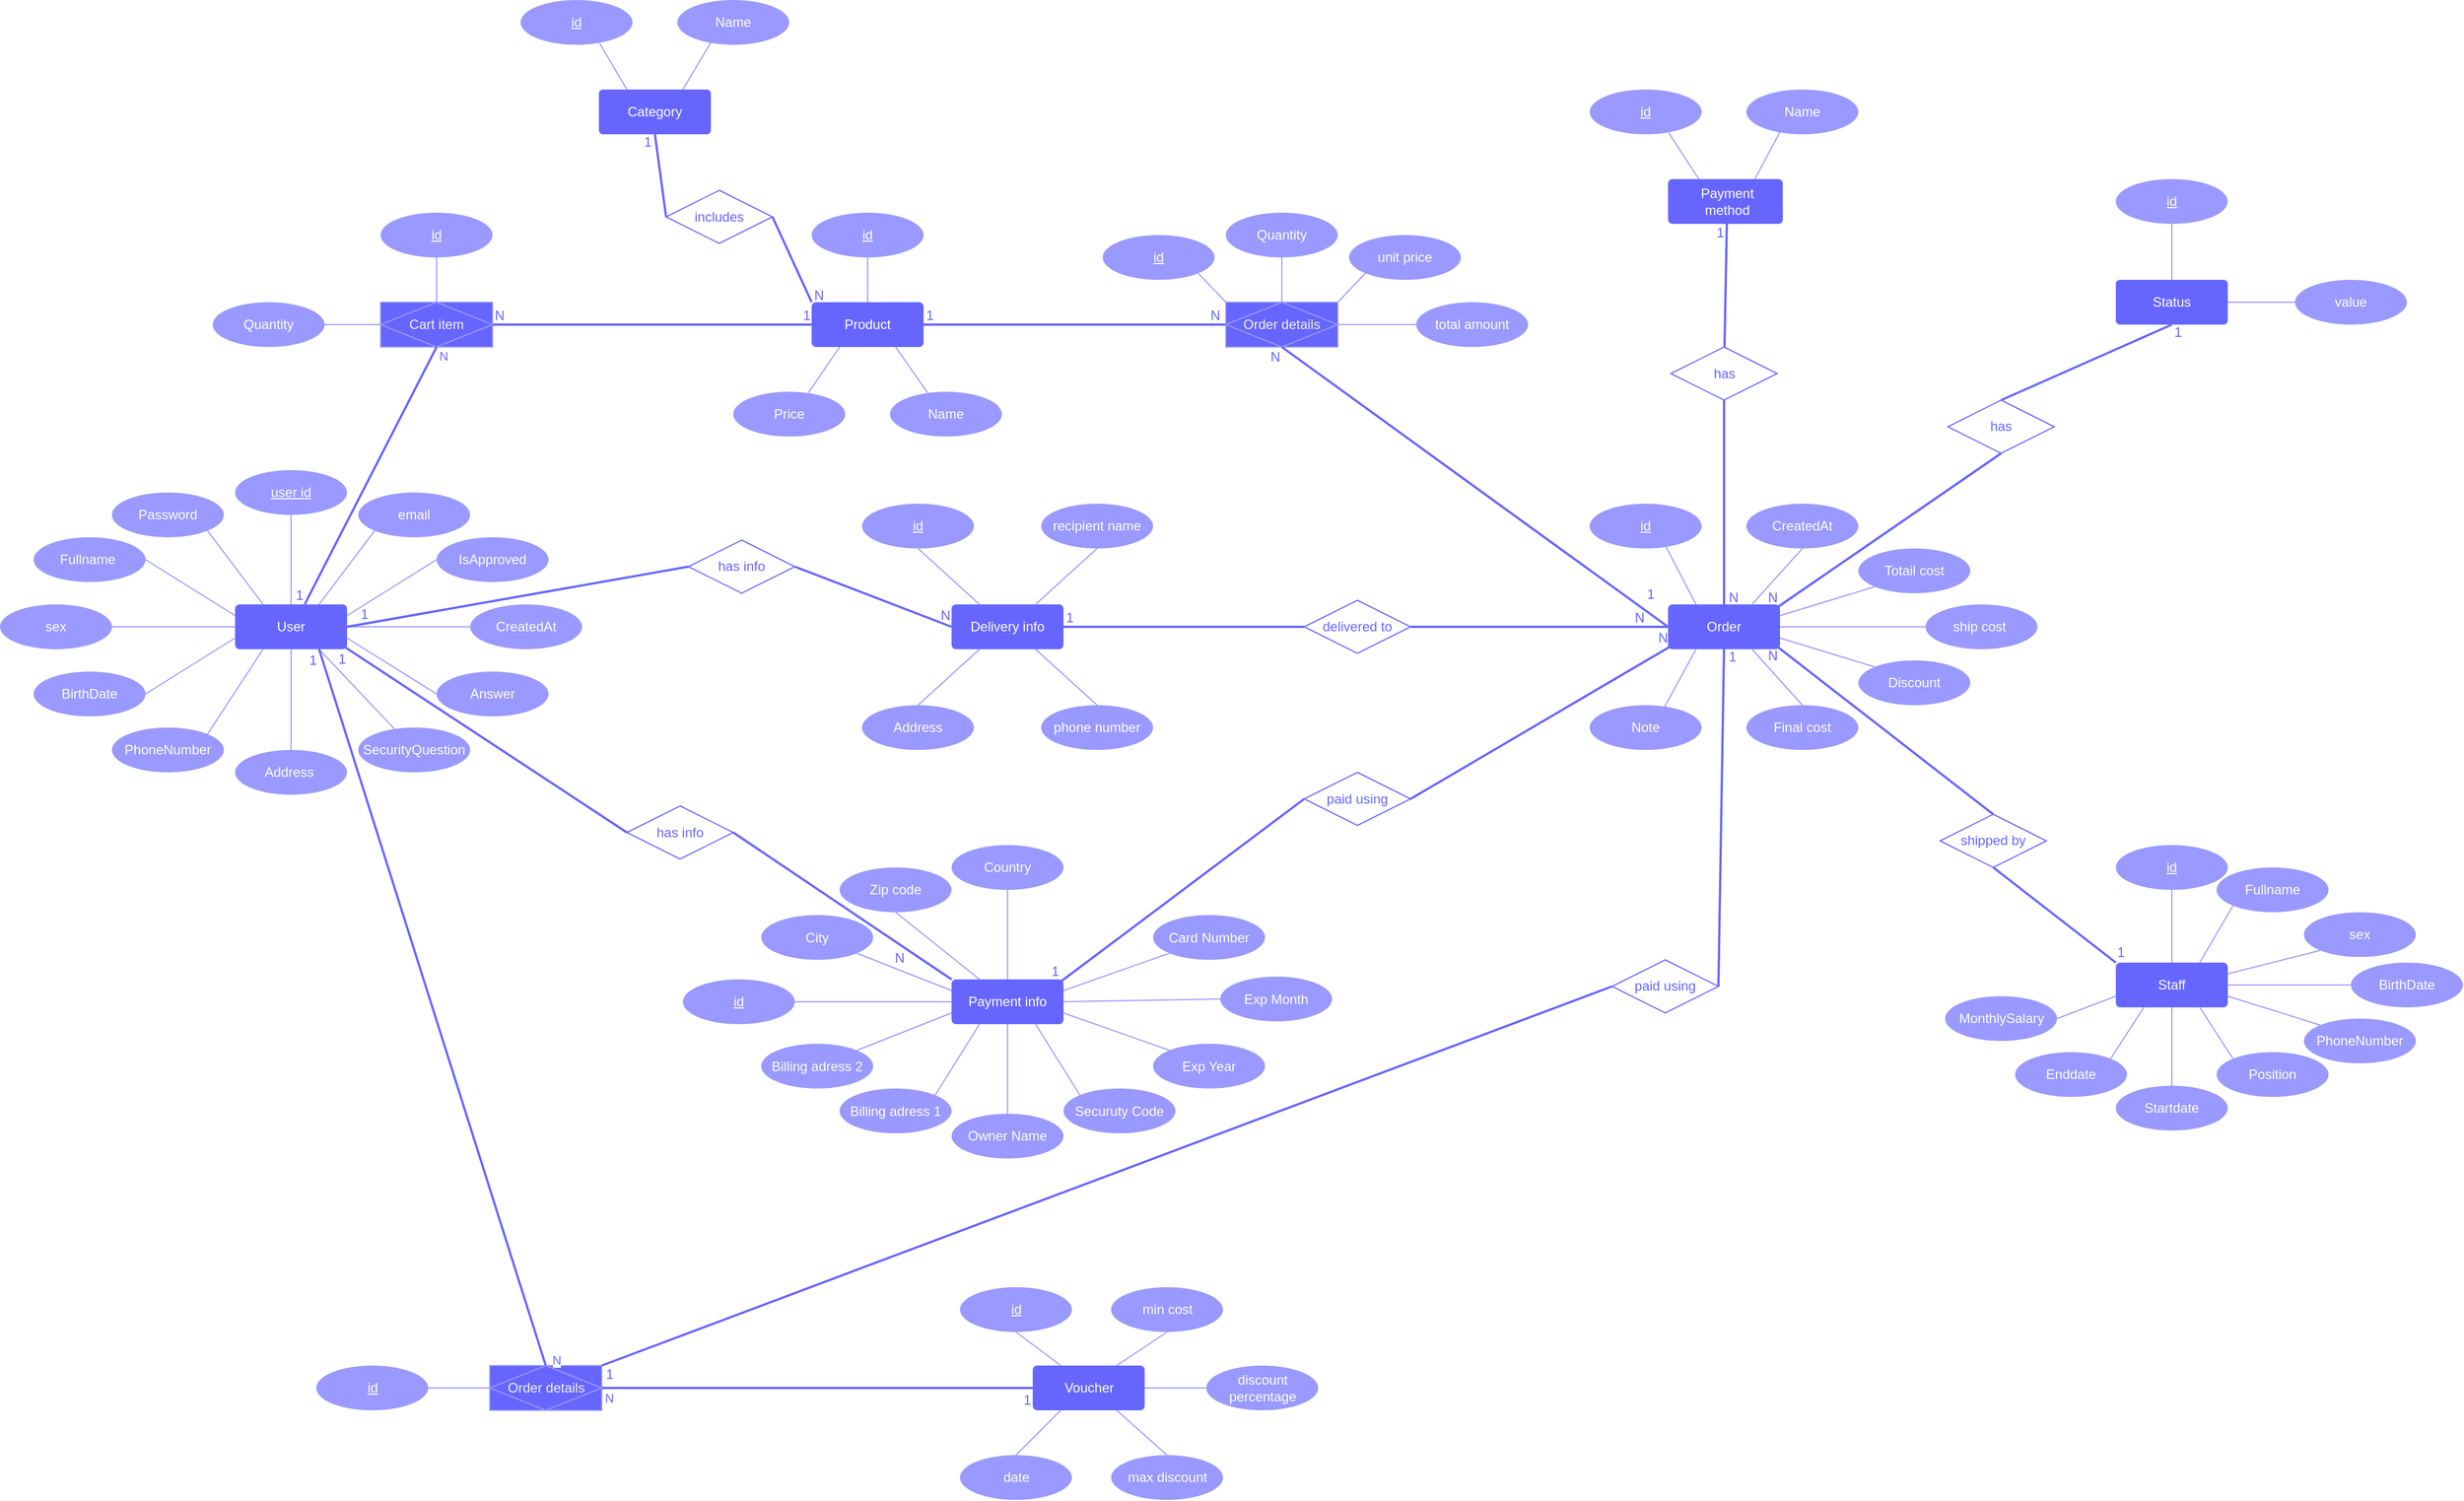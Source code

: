 <mxfile version="24.4.6" type="onedrive">
  <diagram name="Trang-1" id="nbeNxIkKPZL1l8hbyxrk">
    <mxGraphModel grid="1" page="1" gridSize="10" guides="1" tooltips="1" connect="1" arrows="1" fold="1" pageScale="1" pageWidth="827" pageHeight="1169" math="0" shadow="0">
      <root>
        <mxCell id="0" />
        <mxCell id="1" parent="0" />
        <mxCell id="r9IzJmFW5y46hCvMNoL_-2" value="User" style="rounded=1;arcSize=10;whiteSpace=wrap;html=1;align=center;fillColor=#6666FF;fontColor=#ffffff;strokeColor=none;fillStyle=solid;" vertex="1" parent="1">
          <mxGeometry x="170" y="330" width="100" height="40" as="geometry" />
        </mxCell>
        <mxCell id="r9IzJmFW5y46hCvMNoL_-3" value="email" style="ellipse;whiteSpace=wrap;html=1;align=center;fillColor=#9999ff;fontColor=#ffffff;strokeColor=none;fillStyle=solid;" vertex="1" parent="1">
          <mxGeometry x="280" y="230" width="100" height="40" as="geometry" />
        </mxCell>
        <mxCell id="r9IzJmFW5y46hCvMNoL_-4" value="user id" style="ellipse;whiteSpace=wrap;html=1;align=center;fontStyle=4;fillColor=#9999ff;strokeColor=none;fillStyle=solid;fontColor=#FFFFFF;horizontal=1;dashed=1;dashPattern=12 12;" vertex="1" parent="1">
          <mxGeometry x="170" y="210" width="100" height="40" as="geometry" />
        </mxCell>
        <mxCell id="r9IzJmFW5y46hCvMNoL_-5" value="Fullname&amp;nbsp;" style="ellipse;whiteSpace=wrap;html=1;align=center;fillColor=#9999ff;strokeColor=none;fillStyle=solid;fontColor=#FFFFFF;" vertex="1" parent="1">
          <mxGeometry x="-10" y="270" width="100" height="40" as="geometry" />
        </mxCell>
        <mxCell id="r9IzJmFW5y46hCvMNoL_-6" value="SecurityQuestion" style="ellipse;whiteSpace=wrap;html=1;align=center;fillColor=#9999ff;strokeColor=none;fillStyle=solid;fontColor=#FFFFFF;" vertex="1" parent="1">
          <mxGeometry x="280" y="440" width="100" height="40" as="geometry" />
        </mxCell>
        <mxCell id="r9IzJmFW5y46hCvMNoL_-7" value="Address&amp;nbsp;" style="ellipse;whiteSpace=wrap;html=1;align=center;fillColor=#9999ff;strokeColor=none;fillStyle=solid;fontColor=#FFFFFF;" vertex="1" parent="1">
          <mxGeometry x="170" y="460" width="100" height="40" as="geometry" />
        </mxCell>
        <mxCell id="r9IzJmFW5y46hCvMNoL_-8" value="PhoneNumber" style="ellipse;whiteSpace=wrap;html=1;align=center;fillColor=#9999ff;strokeColor=none;fillStyle=solid;fontColor=#FFFFFF;" vertex="1" parent="1">
          <mxGeometry x="60" y="440" width="100" height="40" as="geometry" />
        </mxCell>
        <mxCell id="r9IzJmFW5y46hCvMNoL_-9" value="BirthDate" style="ellipse;whiteSpace=wrap;html=1;align=center;fillColor=#9999ff;strokeColor=none;fillStyle=solid;fontColor=#FFFFFF;" vertex="1" parent="1">
          <mxGeometry x="-10" y="390" width="100" height="40" as="geometry" />
        </mxCell>
        <mxCell id="r9IzJmFW5y46hCvMNoL_-10" value="sex" style="ellipse;whiteSpace=wrap;html=1;align=center;fillColor=#9999ff;strokeColor=none;fillStyle=solid;fontColor=#FFFFFF;" vertex="1" parent="1">
          <mxGeometry x="-40" y="330" width="100" height="40" as="geometry" />
        </mxCell>
        <mxCell id="r9IzJmFW5y46hCvMNoL_-11" value="Password" style="ellipse;whiteSpace=wrap;html=1;align=center;fillColor=#9999ff;strokeColor=none;fillStyle=solid;fontColor=#FFFFFF;" vertex="1" parent="1">
          <mxGeometry x="60" y="230" width="100" height="40" as="geometry" />
        </mxCell>
        <mxCell id="r9IzJmFW5y46hCvMNoL_-14" value="CreatedAt" style="ellipse;whiteSpace=wrap;html=1;align=center;fillColor=#9999ff;strokeColor=none;fillStyle=solid;fontColor=#FFFFFF;" vertex="1" parent="1">
          <mxGeometry x="380" y="330" width="100" height="40" as="geometry" />
        </mxCell>
        <mxCell id="r9IzJmFW5y46hCvMNoL_-15" value="Answer" style="ellipse;whiteSpace=wrap;html=1;align=center;fillColor=#9999ff;strokeColor=none;fillStyle=solid;fontColor=#FFFFFF;" vertex="1" parent="1">
          <mxGeometry x="350" y="390" width="100" height="40" as="geometry" />
        </mxCell>
        <mxCell id="r9IzJmFW5y46hCvMNoL_-16" value="IsApproved" style="ellipse;whiteSpace=wrap;html=1;align=center;fillColor=#9999ff;strokeColor=none;fillStyle=solid;fontColor=#FFFFFF;" vertex="1" parent="1">
          <mxGeometry x="350" y="270" width="100" height="40" as="geometry" />
        </mxCell>
        <mxCell id="r9IzJmFW5y46hCvMNoL_-26" value="" style="endArrow=none;html=1;rounded=0;entryX=0.5;entryY=1;entryDx=0;entryDy=0;exitX=0.5;exitY=0;exitDx=0;exitDy=0;strokeColor=#9999ff;" edge="1" parent="1" source="r9IzJmFW5y46hCvMNoL_-2" target="r9IzJmFW5y46hCvMNoL_-4">
          <mxGeometry relative="1" as="geometry">
            <mxPoint x="330" y="420" as="sourcePoint" />
            <mxPoint x="490" y="420" as="targetPoint" />
          </mxGeometry>
        </mxCell>
        <mxCell id="r9IzJmFW5y46hCvMNoL_-27" value="" style="endArrow=none;html=1;rounded=0;entryX=0;entryY=1;entryDx=0;entryDy=0;exitX=0.75;exitY=0;exitDx=0;exitDy=0;strokeColor=#9999ff;" edge="1" parent="1" source="r9IzJmFW5y46hCvMNoL_-2" target="r9IzJmFW5y46hCvMNoL_-3">
          <mxGeometry relative="1" as="geometry">
            <mxPoint x="250" y="330" as="sourcePoint" />
            <mxPoint x="230" y="260" as="targetPoint" />
          </mxGeometry>
        </mxCell>
        <mxCell id="r9IzJmFW5y46hCvMNoL_-28" value="" style="endArrow=none;html=1;rounded=0;entryX=0;entryY=0.5;entryDx=0;entryDy=0;exitX=1;exitY=0.25;exitDx=0;exitDy=0;strokeColor=#9999ff;" edge="1" parent="1" source="r9IzJmFW5y46hCvMNoL_-2" target="r9IzJmFW5y46hCvMNoL_-16">
          <mxGeometry relative="1" as="geometry">
            <mxPoint x="240" y="350" as="sourcePoint" />
            <mxPoint x="240" y="270" as="targetPoint" />
          </mxGeometry>
        </mxCell>
        <mxCell id="r9IzJmFW5y46hCvMNoL_-29" value="" style="endArrow=none;html=1;rounded=0;entryX=0;entryY=0.5;entryDx=0;entryDy=0;exitX=1;exitY=0.5;exitDx=0;exitDy=0;strokeColor=#9999ff;" edge="1" parent="1" source="r9IzJmFW5y46hCvMNoL_-2" target="r9IzJmFW5y46hCvMNoL_-14">
          <mxGeometry relative="1" as="geometry">
            <mxPoint x="250" y="360" as="sourcePoint" />
            <mxPoint x="250" y="280" as="targetPoint" />
          </mxGeometry>
        </mxCell>
        <mxCell id="r9IzJmFW5y46hCvMNoL_-30" value="" style="endArrow=none;html=1;rounded=0;entryX=0;entryY=0.5;entryDx=0;entryDy=0;exitX=1;exitY=0.75;exitDx=0;exitDy=0;strokeColor=#9999ff;" edge="1" parent="1" source="r9IzJmFW5y46hCvMNoL_-2" target="r9IzJmFW5y46hCvMNoL_-15">
          <mxGeometry relative="1" as="geometry">
            <mxPoint x="260" y="370" as="sourcePoint" />
            <mxPoint x="260" y="290" as="targetPoint" />
          </mxGeometry>
        </mxCell>
        <mxCell id="r9IzJmFW5y46hCvMNoL_-31" value="" style="endArrow=none;html=1;rounded=0;exitX=0.75;exitY=1;exitDx=0;exitDy=0;strokeColor=#9999ff;" edge="1" parent="1" source="r9IzJmFW5y46hCvMNoL_-2" target="r9IzJmFW5y46hCvMNoL_-6">
          <mxGeometry relative="1" as="geometry">
            <mxPoint x="256" y="374" as="sourcePoint" />
            <mxPoint x="270" y="300" as="targetPoint" />
          </mxGeometry>
        </mxCell>
        <mxCell id="r9IzJmFW5y46hCvMNoL_-32" value="" style="endArrow=none;html=1;rounded=0;entryX=0.5;entryY=1;entryDx=0;entryDy=0;exitX=0.5;exitY=0;exitDx=0;exitDy=0;strokeColor=#9999ff;" edge="1" parent="1" source="r9IzJmFW5y46hCvMNoL_-7" target="r9IzJmFW5y46hCvMNoL_-2">
          <mxGeometry relative="1" as="geometry">
            <mxPoint x="280" y="390" as="sourcePoint" />
            <mxPoint x="280" y="310" as="targetPoint" />
          </mxGeometry>
        </mxCell>
        <mxCell id="r9IzJmFW5y46hCvMNoL_-33" value="" style="endArrow=none;html=1;rounded=0;entryX=0.25;entryY=1;entryDx=0;entryDy=0;exitX=1;exitY=0;exitDx=0;exitDy=0;strokeColor=#9999ff;" edge="1" parent="1" source="r9IzJmFW5y46hCvMNoL_-8" target="r9IzJmFW5y46hCvMNoL_-2">
          <mxGeometry relative="1" as="geometry">
            <mxPoint x="290" y="400" as="sourcePoint" />
            <mxPoint x="290" y="320" as="targetPoint" />
          </mxGeometry>
        </mxCell>
        <mxCell id="r9IzJmFW5y46hCvMNoL_-34" value="" style="endArrow=none;html=1;rounded=0;entryX=1;entryY=1;entryDx=0;entryDy=0;exitX=0.25;exitY=0;exitDx=0;exitDy=0;strokeColor=#9999ff;" edge="1" parent="1" source="r9IzJmFW5y46hCvMNoL_-2" target="r9IzJmFW5y46hCvMNoL_-11">
          <mxGeometry relative="1" as="geometry">
            <mxPoint x="300" y="410" as="sourcePoint" />
            <mxPoint x="300" y="330" as="targetPoint" />
          </mxGeometry>
        </mxCell>
        <mxCell id="r9IzJmFW5y46hCvMNoL_-35" value="" style="endArrow=none;html=1;rounded=0;entryX=1;entryY=0.5;entryDx=0;entryDy=0;exitX=0;exitY=0.5;exitDx=0;exitDy=0;strokeColor=#9999ff;" edge="1" parent="1" source="r9IzJmFW5y46hCvMNoL_-2" target="r9IzJmFW5y46hCvMNoL_-10">
          <mxGeometry relative="1" as="geometry">
            <mxPoint x="310" y="420" as="sourcePoint" />
            <mxPoint x="310" y="340" as="targetPoint" />
          </mxGeometry>
        </mxCell>
        <mxCell id="r9IzJmFW5y46hCvMNoL_-36" value="" style="endArrow=none;html=1;rounded=0;entryX=1;entryY=0.5;entryDx=0;entryDy=0;exitX=0;exitY=0.25;exitDx=0;exitDy=0;strokeColor=#9999ff;" edge="1" parent="1" source="r9IzJmFW5y46hCvMNoL_-2" target="r9IzJmFW5y46hCvMNoL_-5">
          <mxGeometry relative="1" as="geometry">
            <mxPoint x="320" y="430" as="sourcePoint" />
            <mxPoint x="320" y="350" as="targetPoint" />
          </mxGeometry>
        </mxCell>
        <mxCell id="r9IzJmFW5y46hCvMNoL_-37" value="" style="endArrow=none;html=1;rounded=0;entryX=1;entryY=0.5;entryDx=0;entryDy=0;exitX=0;exitY=0.75;exitDx=0;exitDy=0;strokeColor=#9999ff;" edge="1" parent="1" source="r9IzJmFW5y46hCvMNoL_-2" target="r9IzJmFW5y46hCvMNoL_-9">
          <mxGeometry relative="1" as="geometry">
            <mxPoint x="330" y="440" as="sourcePoint" />
            <mxPoint x="330" y="360" as="targetPoint" />
          </mxGeometry>
        </mxCell>
        <mxCell id="r9IzJmFW5y46hCvMNoL_-39" value="Cart item" style="shape=associativeEntity;whiteSpace=wrap;html=1;align=center;strokeColor=#9999ff;fillColor=#6666ff;fontColor=#f1f3f4;fillStyle=solid;" vertex="1" parent="1">
          <mxGeometry x="300" y="60" width="100" height="40" as="geometry" />
        </mxCell>
        <mxCell id="r9IzJmFW5y46hCvMNoL_-40" value="" style="endArrow=none;html=1;rounded=0;entryX=0.622;entryY=-0.004;entryDx=0;entryDy=0;entryPerimeter=0;exitX=0.5;exitY=1;exitDx=0;exitDy=0;strokeWidth=2;strokeColor=#6666ff;" edge="1" parent="1" source="r9IzJmFW5y46hCvMNoL_-39" target="r9IzJmFW5y46hCvMNoL_-2">
          <mxGeometry relative="1" as="geometry">
            <mxPoint x="250" y="260" as="sourcePoint" />
            <mxPoint x="410" y="260" as="targetPoint" />
          </mxGeometry>
        </mxCell>
        <mxCell id="r9IzJmFW5y46hCvMNoL_-41" value="1" style="resizable=0;html=1;whiteSpace=wrap;align=right;verticalAlign=bottom;fontColor=#6666ff;" connectable="0" vertex="1" parent="r9IzJmFW5y46hCvMNoL_-40">
          <mxGeometry x="1" relative="1" as="geometry" />
        </mxCell>
        <mxCell id="r9IzJmFW5y46hCvMNoL_-47" value="N" style="edgeLabel;html=1;align=center;verticalAlign=middle;resizable=0;points=[];fontColor=#6666ff;" vertex="1" connectable="0" parent="r9IzJmFW5y46hCvMNoL_-40">
          <mxGeometry x="-0.874" y="-2" relative="1" as="geometry">
            <mxPoint x="15" y="-6" as="offset" />
          </mxGeometry>
        </mxCell>
        <mxCell id="r9IzJmFW5y46hCvMNoL_-42" value="id" style="ellipse;whiteSpace=wrap;html=1;align=center;fontStyle=4;strokeColor=none;fillColor=#9999ff;fontColor=#FFFFFF;" vertex="1" parent="1">
          <mxGeometry x="300" y="-20" width="100" height="40" as="geometry" />
        </mxCell>
        <mxCell id="r9IzJmFW5y46hCvMNoL_-43" value="Quantity" style="ellipse;whiteSpace=wrap;html=1;align=center;fillColor=#9999ff;strokeColor=none;fontColor=#FFFFFF;" vertex="1" parent="1">
          <mxGeometry x="150" y="60" width="100" height="40" as="geometry" />
        </mxCell>
        <mxCell id="r9IzJmFW5y46hCvMNoL_-44" value="" style="endArrow=none;html=1;rounded=0;entryX=0.5;entryY=1;entryDx=0;entryDy=0;exitX=0.5;exitY=0;exitDx=0;exitDy=0;strokeColor=#9999ff;" edge="1" parent="1" source="r9IzJmFW5y46hCvMNoL_-39" target="r9IzJmFW5y46hCvMNoL_-42">
          <mxGeometry relative="1" as="geometry">
            <mxPoint x="220" y="150" as="sourcePoint" />
            <mxPoint x="380" y="150" as="targetPoint" />
          </mxGeometry>
        </mxCell>
        <mxCell id="r9IzJmFW5y46hCvMNoL_-45" value="" style="endArrow=none;html=1;rounded=0;entryX=1;entryY=0.5;entryDx=0;entryDy=0;exitX=0;exitY=0.5;exitDx=0;exitDy=0;strokeColor=#9999ff;" edge="1" parent="1" source="r9IzJmFW5y46hCvMNoL_-39" target="r9IzJmFW5y46hCvMNoL_-43">
          <mxGeometry relative="1" as="geometry">
            <mxPoint x="360" y="70" as="sourcePoint" />
            <mxPoint x="360" y="30" as="targetPoint" />
          </mxGeometry>
        </mxCell>
        <mxCell id="r9IzJmFW5y46hCvMNoL_-46" value="Product" style="rounded=1;arcSize=10;whiteSpace=wrap;html=1;align=center;strokeColor=none;fillColor=#6666ff;fontColor=#ffffff;" vertex="1" parent="1">
          <mxGeometry x="685" y="60" width="100" height="40" as="geometry" />
        </mxCell>
        <mxCell id="r9IzJmFW5y46hCvMNoL_-48" value="" style="endArrow=none;html=1;rounded=0;exitX=1;exitY=0.5;exitDx=0;exitDy=0;entryX=0;entryY=0.5;entryDx=0;entryDy=0;strokeWidth=2;strokeColor=#6666ff;" edge="1" parent="1" source="r9IzJmFW5y46hCvMNoL_-39" target="r9IzJmFW5y46hCvMNoL_-46">
          <mxGeometry relative="1" as="geometry">
            <mxPoint x="665" y="210" as="sourcePoint" />
            <mxPoint x="825" y="210" as="targetPoint" />
          </mxGeometry>
        </mxCell>
        <mxCell id="r9IzJmFW5y46hCvMNoL_-49" value="N" style="resizable=0;html=1;whiteSpace=wrap;align=left;verticalAlign=bottom;fontColor=#6666ff;" connectable="0" vertex="1" parent="r9IzJmFW5y46hCvMNoL_-48">
          <mxGeometry x="-1" relative="1" as="geometry" />
        </mxCell>
        <mxCell id="r9IzJmFW5y46hCvMNoL_-50" value="1" style="resizable=0;html=1;whiteSpace=wrap;align=right;verticalAlign=bottom;fontColor=#6666ff;" connectable="0" vertex="1" parent="r9IzJmFW5y46hCvMNoL_-48">
          <mxGeometry x="1" relative="1" as="geometry" />
        </mxCell>
        <mxCell id="r9IzJmFW5y46hCvMNoL_-51" value="id" style="ellipse;whiteSpace=wrap;html=1;align=center;fontStyle=4;strokeColor=none;fillColor=#9999ff;fontColor=#FFFFFF;" vertex="1" parent="1">
          <mxGeometry x="685" y="-20" width="100" height="40" as="geometry" />
        </mxCell>
        <mxCell id="r9IzJmFW5y46hCvMNoL_-52" value="Name" style="ellipse;whiteSpace=wrap;html=1;align=center;fillColor=#9999ff;strokeColor=none;fillStyle=solid;fontColor=#FFFFFF;" vertex="1" parent="1">
          <mxGeometry x="755" y="140" width="100" height="40" as="geometry" />
        </mxCell>
        <mxCell id="r9IzJmFW5y46hCvMNoL_-53" value="Price" style="ellipse;whiteSpace=wrap;html=1;align=center;fillColor=#9999ff;strokeColor=none;fillStyle=solid;fontColor=#FFFFFF;" vertex="1" parent="1">
          <mxGeometry x="615" y="140" width="100" height="40" as="geometry" />
        </mxCell>
        <mxCell id="r9IzJmFW5y46hCvMNoL_-54" value="" style="endArrow=none;html=1;rounded=0;entryX=0.5;entryY=1;entryDx=0;entryDy=0;exitX=0.5;exitY=0;exitDx=0;exitDy=0;strokeColor=#9999ff;" edge="1" parent="1" source="r9IzJmFW5y46hCvMNoL_-46" target="r9IzJmFW5y46hCvMNoL_-51">
          <mxGeometry relative="1" as="geometry">
            <mxPoint x="405" y="70" as="sourcePoint" />
            <mxPoint x="405" y="30" as="targetPoint" />
          </mxGeometry>
        </mxCell>
        <mxCell id="r9IzJmFW5y46hCvMNoL_-55" value="" style="endArrow=none;html=1;rounded=0;entryX=0.25;entryY=1;entryDx=0;entryDy=0;exitX=0.672;exitY=0.02;exitDx=0;exitDy=0;exitPerimeter=0;strokeColor=#9999ff;" edge="1" parent="1" source="r9IzJmFW5y46hCvMNoL_-53" target="r9IzJmFW5y46hCvMNoL_-46">
          <mxGeometry relative="1" as="geometry">
            <mxPoint x="745" y="70" as="sourcePoint" />
            <mxPoint x="745" y="30" as="targetPoint" />
          </mxGeometry>
        </mxCell>
        <mxCell id="r9IzJmFW5y46hCvMNoL_-56" value="" style="endArrow=none;html=1;rounded=0;entryX=0.75;entryY=1;entryDx=0;entryDy=0;exitX=0.336;exitY=0.02;exitDx=0;exitDy=0;exitPerimeter=0;strokeColor=#9999ff;" edge="1" parent="1" source="r9IzJmFW5y46hCvMNoL_-52" target="r9IzJmFW5y46hCvMNoL_-46">
          <mxGeometry relative="1" as="geometry">
            <mxPoint x="755" y="80" as="sourcePoint" />
            <mxPoint x="755" y="40" as="targetPoint" />
          </mxGeometry>
        </mxCell>
        <mxCell id="r9IzJmFW5y46hCvMNoL_-57" value="Category" style="rounded=1;arcSize=10;whiteSpace=wrap;html=1;align=center;strokeColor=none;fillColor=#6666ff;fontColor=#ffffff;" vertex="1" parent="1">
          <mxGeometry x="495" y="-130" width="100" height="40" as="geometry" />
        </mxCell>
        <mxCell id="r9IzJmFW5y46hCvMNoL_-60" value="Category" style="rounded=1;arcSize=10;whiteSpace=wrap;html=1;align=center;strokeColor=none;fillColor=#6666ff;fontColor=#ffffff;" vertex="1" parent="1">
          <mxGeometry x="495" y="-130" width="100" height="40" as="geometry" />
        </mxCell>
        <mxCell id="r9IzJmFW5y46hCvMNoL_-62" value="Name" style="ellipse;whiteSpace=wrap;html=1;align=center;fillColor=#9999ff;strokeColor=none;fillStyle=solid;fontColor=#FFFFFF;" vertex="1" parent="1">
          <mxGeometry x="565" y="-210" width="100" height="40" as="geometry" />
        </mxCell>
        <mxCell id="r9IzJmFW5y46hCvMNoL_-63" value="id" style="ellipse;whiteSpace=wrap;html=1;align=center;fontStyle=4;strokeColor=none;fillColor=#9999ff;fontColor=#FFFFFF;" vertex="1" parent="1">
          <mxGeometry x="425" y="-210" width="100" height="40" as="geometry" />
        </mxCell>
        <mxCell id="r9IzJmFW5y46hCvMNoL_-64" value="" style="endArrow=none;html=1;rounded=0;entryX=0.302;entryY=0.938;entryDx=0;entryDy=0;exitX=0.75;exitY=0;exitDx=0;exitDy=0;entryPerimeter=0;strokeColor=#9999ff;" edge="1" parent="1" source="r9IzJmFW5y46hCvMNoL_-60" target="r9IzJmFW5y46hCvMNoL_-62">
          <mxGeometry relative="1" as="geometry">
            <mxPoint x="725" y="30" as="sourcePoint" />
            <mxPoint x="725" y="-10" as="targetPoint" />
          </mxGeometry>
        </mxCell>
        <mxCell id="r9IzJmFW5y46hCvMNoL_-65" value="" style="endArrow=none;html=1;rounded=0;entryX=0.706;entryY=0.967;entryDx=0;entryDy=0;exitX=0.25;exitY=0;exitDx=0;exitDy=0;entryPerimeter=0;strokeColor=#9999ff;" edge="1" parent="1" source="r9IzJmFW5y46hCvMNoL_-60" target="r9IzJmFW5y46hCvMNoL_-63">
          <mxGeometry relative="1" as="geometry">
            <mxPoint x="580" y="-120" as="sourcePoint" />
            <mxPoint x="605" y="-162" as="targetPoint" />
          </mxGeometry>
        </mxCell>
        <mxCell id="r9IzJmFW5y46hCvMNoL_-69" value="includes" style="shape=rhombus;perimeter=rhombusPerimeter;whiteSpace=wrap;html=1;align=center;fillColor=none;strokeColor=#6666ff;fontColor=#6666ff;" vertex="1" parent="1">
          <mxGeometry x="555" y="-40" width="95" height="47.5" as="geometry" />
        </mxCell>
        <mxCell id="r9IzJmFW5y46hCvMNoL_-70" value="" style="endArrow=none;html=1;rounded=0;entryX=0.5;entryY=1;entryDx=0;entryDy=0;exitX=0;exitY=0.5;exitDx=0;exitDy=0;strokeWidth=2;strokeColor=#6666ff;" edge="1" parent="1" source="r9IzJmFW5y46hCvMNoL_-69" target="r9IzJmFW5y46hCvMNoL_-60">
          <mxGeometry relative="1" as="geometry">
            <mxPoint x="665" as="sourcePoint" />
            <mxPoint x="825" as="targetPoint" />
          </mxGeometry>
        </mxCell>
        <mxCell id="r9IzJmFW5y46hCvMNoL_-71" value="1" style="resizable=0;html=1;whiteSpace=wrap;align=right;verticalAlign=bottom;fontColor=#6666ff;" connectable="0" vertex="1" parent="r9IzJmFW5y46hCvMNoL_-70">
          <mxGeometry x="1" relative="1" as="geometry">
            <mxPoint x="-1" y="16" as="offset" />
          </mxGeometry>
        </mxCell>
        <mxCell id="r9IzJmFW5y46hCvMNoL_-72" value="" style="endArrow=none;html=1;rounded=0;entryX=0;entryY=0;entryDx=0;entryDy=0;exitX=1;exitY=0.5;exitDx=0;exitDy=0;strokeWidth=2;strokeColor=#6666ff;" edge="1" parent="1" source="r9IzJmFW5y46hCvMNoL_-69" target="r9IzJmFW5y46hCvMNoL_-46">
          <mxGeometry relative="1" as="geometry">
            <mxPoint x="565" y="-6" as="sourcePoint" />
            <mxPoint x="555" y="-80" as="targetPoint" />
          </mxGeometry>
        </mxCell>
        <mxCell id="r9IzJmFW5y46hCvMNoL_-73" value="N" style="resizable=0;html=1;whiteSpace=wrap;align=right;verticalAlign=bottom;fontColor=#6666ff;" connectable="0" vertex="1" parent="r9IzJmFW5y46hCvMNoL_-72">
          <mxGeometry x="1" relative="1" as="geometry">
            <mxPoint x="12" y="2" as="offset" />
          </mxGeometry>
        </mxCell>
        <mxCell id="r9IzJmFW5y46hCvMNoL_-74" value="Order details" style="shape=associativeEntity;whiteSpace=wrap;html=1;align=center;strokeColor=#9999ff;fillColor=#6666ff;fontColor=#f1f3f4;fillStyle=solid;" vertex="1" parent="1">
          <mxGeometry x="1055" y="60" width="100" height="40" as="geometry" />
        </mxCell>
        <mxCell id="r9IzJmFW5y46hCvMNoL_-75" value="id" style="ellipse;whiteSpace=wrap;html=1;align=center;fontStyle=4;strokeColor=none;fillColor=#9999ff;fontColor=#FFFFFF;" vertex="1" parent="1">
          <mxGeometry x="945" width="100" height="40" as="geometry" />
        </mxCell>
        <mxCell id="r9IzJmFW5y46hCvMNoL_-76" value="Quantity" style="ellipse;whiteSpace=wrap;html=1;align=center;fillColor=#9999ff;strokeColor=none;fontColor=#FFFFFF;" vertex="1" parent="1">
          <mxGeometry x="1055" y="-20" width="100" height="40" as="geometry" />
        </mxCell>
        <mxCell id="r9IzJmFW5y46hCvMNoL_-77" value="unit price" style="ellipse;whiteSpace=wrap;html=1;align=center;fillColor=#9999ff;strokeColor=none;fontColor=#FFFFFF;" vertex="1" parent="1">
          <mxGeometry x="1165" width="100" height="40" as="geometry" />
        </mxCell>
        <mxCell id="r9IzJmFW5y46hCvMNoL_-78" value="total amount" style="ellipse;whiteSpace=wrap;html=1;align=center;fillColor=#9999ff;strokeColor=none;fontColor=#FFFFFF;" vertex="1" parent="1">
          <mxGeometry x="1225" y="60" width="100" height="40" as="geometry" />
        </mxCell>
        <mxCell id="r9IzJmFW5y46hCvMNoL_-80" value="" style="endArrow=none;html=1;rounded=0;entryX=1;entryY=1;entryDx=0;entryDy=0;exitX=0;exitY=0;exitDx=0;exitDy=0;strokeColor=#9999ff;" edge="1" parent="1" source="r9IzJmFW5y46hCvMNoL_-74" target="r9IzJmFW5y46hCvMNoL_-75">
          <mxGeometry relative="1" as="geometry">
            <mxPoint x="745" y="70" as="sourcePoint" />
            <mxPoint x="745" y="30" as="targetPoint" />
          </mxGeometry>
        </mxCell>
        <mxCell id="r9IzJmFW5y46hCvMNoL_-81" value="" style="endArrow=none;html=1;rounded=0;entryX=0.5;entryY=1;entryDx=0;entryDy=0;exitX=0.5;exitY=0;exitDx=0;exitDy=0;strokeColor=#9999ff;" edge="1" parent="1" source="r9IzJmFW5y46hCvMNoL_-74" target="r9IzJmFW5y46hCvMNoL_-76">
          <mxGeometry relative="1" as="geometry">
            <mxPoint x="755" y="80" as="sourcePoint" />
            <mxPoint x="755" y="40" as="targetPoint" />
          </mxGeometry>
        </mxCell>
        <mxCell id="r9IzJmFW5y46hCvMNoL_-82" value="" style="endArrow=none;html=1;rounded=0;entryX=0;entryY=1;entryDx=0;entryDy=0;exitX=1;exitY=0;exitDx=0;exitDy=0;strokeColor=#9999ff;" edge="1" parent="1" source="r9IzJmFW5y46hCvMNoL_-74" target="r9IzJmFW5y46hCvMNoL_-77">
          <mxGeometry relative="1" as="geometry">
            <mxPoint x="765" y="90" as="sourcePoint" />
            <mxPoint x="765" y="50" as="targetPoint" />
          </mxGeometry>
        </mxCell>
        <mxCell id="r9IzJmFW5y46hCvMNoL_-83" value="" style="endArrow=none;html=1;rounded=0;entryX=0;entryY=0.5;entryDx=0;entryDy=0;exitX=1;exitY=0.5;exitDx=0;exitDy=0;strokeColor=#9999ff;" edge="1" parent="1" source="r9IzJmFW5y46hCvMNoL_-74" target="r9IzJmFW5y46hCvMNoL_-78">
          <mxGeometry relative="1" as="geometry">
            <mxPoint x="1165" y="70" as="sourcePoint" />
            <mxPoint x="1190" y="44" as="targetPoint" />
          </mxGeometry>
        </mxCell>
        <mxCell id="r9IzJmFW5y46hCvMNoL_-86" value="" style="endArrow=none;html=1;rounded=0;exitX=0;exitY=0.5;exitDx=0;exitDy=0;entryX=1;entryY=0.5;entryDx=0;entryDy=0;strokeWidth=2;strokeColor=#6666ff;" edge="1" parent="1" source="r9IzJmFW5y46hCvMNoL_-74" target="r9IzJmFW5y46hCvMNoL_-46">
          <mxGeometry relative="1" as="geometry">
            <mxPoint x="455" y="90" as="sourcePoint" />
            <mxPoint x="695" y="90" as="targetPoint" />
          </mxGeometry>
        </mxCell>
        <mxCell id="r9IzJmFW5y46hCvMNoL_-87" value="N" style="resizable=0;html=1;whiteSpace=wrap;align=left;verticalAlign=bottom;fontColor=#6666ff;" connectable="0" vertex="1" parent="r9IzJmFW5y46hCvMNoL_-86">
          <mxGeometry x="-1" relative="1" as="geometry" />
        </mxCell>
        <mxCell id="r9IzJmFW5y46hCvMNoL_-88" value="1" style="resizable=0;html=1;whiteSpace=wrap;align=right;verticalAlign=bottom;fontColor=#6666ff;" connectable="0" vertex="1" parent="r9IzJmFW5y46hCvMNoL_-86">
          <mxGeometry x="1" relative="1" as="geometry" />
        </mxCell>
        <mxCell id="r9IzJmFW5y46hCvMNoL_-90" value="1" style="resizable=0;html=1;whiteSpace=wrap;align=right;verticalAlign=bottom;fontColor=#6666ff;" connectable="0" vertex="1" parent="1">
          <mxGeometry x="695" y="90" as="geometry" />
        </mxCell>
        <mxCell id="r9IzJmFW5y46hCvMNoL_-91" value="1" style="resizable=0;html=1;whiteSpace=wrap;align=right;verticalAlign=bottom;fontColor=#6666ff;" connectable="0" vertex="1" parent="1">
          <mxGeometry x="795" y="80" as="geometry" />
        </mxCell>
        <mxCell id="r9IzJmFW5y46hCvMNoL_-92" value="N" style="resizable=0;html=1;whiteSpace=wrap;align=right;verticalAlign=bottom;fontColor=#6666ff;" connectable="0" vertex="1" parent="1">
          <mxGeometry x="710.998" y="78.002" as="geometry">
            <mxPoint x="341" y="2" as="offset" />
          </mxGeometry>
        </mxCell>
        <mxCell id="r9IzJmFW5y46hCvMNoL_-93" value="Order" style="rounded=1;arcSize=10;whiteSpace=wrap;html=1;align=center;strokeColor=none;fillColor=#6666ff;fontColor=#ffffff;" vertex="1" parent="1">
          <mxGeometry x="1450" y="330" width="100" height="40" as="geometry" />
        </mxCell>
        <mxCell id="r9IzJmFW5y46hCvMNoL_-94" value="id" style="ellipse;whiteSpace=wrap;html=1;align=center;fontStyle=4;strokeColor=none;fillColor=#9999ff;fontColor=#FFFFFF;" vertex="1" parent="1">
          <mxGeometry x="1380" y="240" width="100" height="40" as="geometry" />
        </mxCell>
        <mxCell id="r9IzJmFW5y46hCvMNoL_-95" value="CreatedAt" style="ellipse;whiteSpace=wrap;html=1;align=center;fillColor=#9999ff;strokeColor=none;fillStyle=solid;fontColor=#FFFFFF;" vertex="1" parent="1">
          <mxGeometry x="1520" y="240" width="100" height="40" as="geometry" />
        </mxCell>
        <mxCell id="r9IzJmFW5y46hCvMNoL_-96" value="ship cost&amp;nbsp;" style="ellipse;whiteSpace=wrap;html=1;align=center;fillColor=#9999ff;strokeColor=none;fillStyle=solid;fontColor=#FFFFFF;" vertex="1" parent="1">
          <mxGeometry x="1680" y="330" width="100" height="40" as="geometry" />
        </mxCell>
        <mxCell id="r9IzJmFW5y46hCvMNoL_-97" value="Totail cost" style="ellipse;whiteSpace=wrap;html=1;align=center;fillColor=#9999ff;strokeColor=none;fillStyle=solid;fontColor=#FFFFFF;" vertex="1" parent="1">
          <mxGeometry x="1620" y="280" width="100" height="40" as="geometry" />
        </mxCell>
        <mxCell id="r9IzJmFW5y46hCvMNoL_-98" value="Discount" style="ellipse;whiteSpace=wrap;html=1;align=center;fillColor=#9999ff;strokeColor=none;fillStyle=solid;fontColor=#FFFFFF;" vertex="1" parent="1">
          <mxGeometry x="1620" y="380" width="100" height="40" as="geometry" />
        </mxCell>
        <mxCell id="r9IzJmFW5y46hCvMNoL_-99" value="Note" style="ellipse;whiteSpace=wrap;html=1;align=center;fillColor=#9999ff;strokeColor=none;fillStyle=solid;fontColor=#FFFFFF;" vertex="1" parent="1">
          <mxGeometry x="1380" y="420" width="100" height="40" as="geometry" />
        </mxCell>
        <mxCell id="r9IzJmFW5y46hCvMNoL_-100" value="Final cost" style="ellipse;whiteSpace=wrap;html=1;align=center;fillColor=#9999ff;strokeColor=none;fillStyle=solid;fontColor=#FFFFFF;" vertex="1" parent="1">
          <mxGeometry x="1520" y="420" width="100" height="40" as="geometry" />
        </mxCell>
        <mxCell id="r9IzJmFW5y46hCvMNoL_-101" value="" style="endArrow=none;html=1;rounded=0;entryX=0.681;entryY=0.96;entryDx=0;entryDy=0;exitX=0.25;exitY=0;exitDx=0;exitDy=0;strokeColor=#9999ff;entryPerimeter=0;" edge="1" parent="1" source="r9IzJmFW5y46hCvMNoL_-93" target="r9IzJmFW5y46hCvMNoL_-94">
          <mxGeometry relative="1" as="geometry">
            <mxPoint x="1160" y="-20" as="sourcePoint" />
            <mxPoint x="1230" y="-20" as="targetPoint" />
          </mxGeometry>
        </mxCell>
        <mxCell id="r9IzJmFW5y46hCvMNoL_-102" value="" style="endArrow=none;html=1;rounded=0;entryX=0.5;entryY=1;entryDx=0;entryDy=0;exitX=0.75;exitY=0;exitDx=0;exitDy=0;strokeColor=#9999ff;" edge="1" parent="1" source="r9IzJmFW5y46hCvMNoL_-93" target="r9IzJmFW5y46hCvMNoL_-95">
          <mxGeometry relative="1" as="geometry">
            <mxPoint x="1485" y="340" as="sourcePoint" />
            <mxPoint x="1448" y="288" as="targetPoint" />
          </mxGeometry>
        </mxCell>
        <mxCell id="r9IzJmFW5y46hCvMNoL_-103" value="" style="endArrow=none;html=1;rounded=0;entryX=0;entryY=1;entryDx=0;entryDy=0;strokeColor=#9999ff;fontStyle=1;exitX=1;exitY=0.25;exitDx=0;exitDy=0;" edge="1" parent="1" source="r9IzJmFW5y46hCvMNoL_-93" target="r9IzJmFW5y46hCvMNoL_-97">
          <mxGeometry relative="1" as="geometry">
            <mxPoint x="1550" y="330" as="sourcePoint" />
            <mxPoint x="1458" y="298" as="targetPoint" />
          </mxGeometry>
        </mxCell>
        <mxCell id="r9IzJmFW5y46hCvMNoL_-104" value="" style="endArrow=none;html=1;rounded=0;entryX=0;entryY=0.5;entryDx=0;entryDy=0;exitX=1;exitY=0.5;exitDx=0;exitDy=0;strokeColor=#9999ff;" edge="1" parent="1" source="r9IzJmFW5y46hCvMNoL_-93" target="r9IzJmFW5y46hCvMNoL_-96">
          <mxGeometry relative="1" as="geometry">
            <mxPoint x="1505" y="360" as="sourcePoint" />
            <mxPoint x="1468" y="308" as="targetPoint" />
          </mxGeometry>
        </mxCell>
        <mxCell id="r9IzJmFW5y46hCvMNoL_-105" value="" style="endArrow=none;html=1;rounded=0;entryX=0;entryY=0;entryDx=0;entryDy=0;strokeColor=#9999ff;fontStyle=1;exitX=1;exitY=0.75;exitDx=0;exitDy=0;" edge="1" parent="1" source="r9IzJmFW5y46hCvMNoL_-93" target="r9IzJmFW5y46hCvMNoL_-98">
          <mxGeometry relative="1" as="geometry">
            <mxPoint x="1560" y="350" as="sourcePoint" />
            <mxPoint x="1645" y="324" as="targetPoint" />
          </mxGeometry>
        </mxCell>
        <mxCell id="r9IzJmFW5y46hCvMNoL_-106" value="" style="endArrow=none;html=1;rounded=0;entryX=0.5;entryY=0;entryDx=0;entryDy=0;strokeColor=#9999ff;fontStyle=1;exitX=0.75;exitY=1;exitDx=0;exitDy=0;" edge="1" parent="1" source="r9IzJmFW5y46hCvMNoL_-93" target="r9IzJmFW5y46hCvMNoL_-100">
          <mxGeometry relative="1" as="geometry">
            <mxPoint x="1570" y="360" as="sourcePoint" />
            <mxPoint x="1655" y="334" as="targetPoint" />
          </mxGeometry>
        </mxCell>
        <mxCell id="r9IzJmFW5y46hCvMNoL_-107" value="" style="endArrow=none;html=1;rounded=0;entryX=0.665;entryY=0.055;entryDx=0;entryDy=0;strokeColor=#9999ff;fontStyle=1;exitX=0.25;exitY=1;exitDx=0;exitDy=0;entryPerimeter=0;" edge="1" parent="1" source="r9IzJmFW5y46hCvMNoL_-93" target="r9IzJmFW5y46hCvMNoL_-99">
          <mxGeometry relative="1" as="geometry">
            <mxPoint x="1580" y="370" as="sourcePoint" />
            <mxPoint x="1665" y="344" as="targetPoint" />
          </mxGeometry>
        </mxCell>
        <mxCell id="r9IzJmFW5y46hCvMNoL_-108" value="" style="endArrow=none;html=1;rounded=0;exitX=0.5;exitY=1;exitDx=0;exitDy=0;entryX=0;entryY=0.5;entryDx=0;entryDy=0;strokeWidth=2;strokeColor=#6666ff;" edge="1" parent="1" source="r9IzJmFW5y46hCvMNoL_-74" target="r9IzJmFW5y46hCvMNoL_-93">
          <mxGeometry relative="1" as="geometry">
            <mxPoint x="1190" y="150" as="sourcePoint" />
            <mxPoint x="920" y="150" as="targetPoint" />
          </mxGeometry>
        </mxCell>
        <mxCell id="r9IzJmFW5y46hCvMNoL_-109" value="N" style="resizable=0;html=1;whiteSpace=wrap;align=left;verticalAlign=bottom;fontColor=#6666ff;" connectable="0" vertex="1" parent="r9IzJmFW5y46hCvMNoL_-108">
          <mxGeometry x="-1" relative="1" as="geometry">
            <mxPoint x="-12" y="17" as="offset" />
          </mxGeometry>
        </mxCell>
        <mxCell id="r9IzJmFW5y46hCvMNoL_-110" value="1" style="resizable=0;html=1;whiteSpace=wrap;align=right;verticalAlign=bottom;fontColor=#6666ff;" connectable="0" vertex="1" parent="r9IzJmFW5y46hCvMNoL_-108">
          <mxGeometry x="1" relative="1" as="geometry">
            <mxPoint x="-10" y="-20" as="offset" />
          </mxGeometry>
        </mxCell>
        <mxCell id="r9IzJmFW5y46hCvMNoL_-111" value="has" style="shape=rhombus;perimeter=rhombusPerimeter;whiteSpace=wrap;html=1;align=center;fillColor=none;strokeColor=#6666ff;fontColor=#6666ff;" vertex="1" parent="1">
          <mxGeometry x="1452.5" y="100" width="95" height="47.5" as="geometry" />
        </mxCell>
        <mxCell id="r9IzJmFW5y46hCvMNoL_-112" value="has" style="shape=rhombus;perimeter=rhombusPerimeter;whiteSpace=wrap;html=1;align=center;fillColor=none;strokeColor=#6666ff;fontColor=#6666ff;" vertex="1" parent="1">
          <mxGeometry x="1700" y="147.5" width="95" height="47.5" as="geometry" />
        </mxCell>
        <mxCell id="r9IzJmFW5y46hCvMNoL_-113" value="Category" style="rounded=1;arcSize=10;whiteSpace=wrap;html=1;align=center;strokeColor=none;fillColor=#6666ff;fontColor=#ffffff;" vertex="1" parent="1">
          <mxGeometry x="1450" y="-50" width="100" height="40" as="geometry" />
        </mxCell>
        <mxCell id="r9IzJmFW5y46hCvMNoL_-114" value="Payment&lt;br&gt;method" style="rounded=1;arcSize=10;whiteSpace=wrap;html=1;align=center;strokeColor=none;fillColor=#6666ff;fontColor=#ffffff;" vertex="1" parent="1">
          <mxGeometry x="1452.5" y="-50" width="100" height="40" as="geometry" />
        </mxCell>
        <mxCell id="r9IzJmFW5y46hCvMNoL_-115" value="Name" style="ellipse;whiteSpace=wrap;html=1;align=center;fillColor=#9999ff;strokeColor=none;fillStyle=solid;fontColor=#FFFFFF;" vertex="1" parent="1">
          <mxGeometry x="1520" y="-130" width="100" height="40" as="geometry" />
        </mxCell>
        <mxCell id="r9IzJmFW5y46hCvMNoL_-116" value="id" style="ellipse;whiteSpace=wrap;html=1;align=center;fontStyle=4;strokeColor=none;fillColor=#9999ff;fontColor=#FFFFFF;" vertex="1" parent="1">
          <mxGeometry x="1380" y="-130" width="100" height="40" as="geometry" />
        </mxCell>
        <mxCell id="r9IzJmFW5y46hCvMNoL_-117" value="" style="endArrow=none;html=1;rounded=0;entryX=0.302;entryY=0.938;entryDx=0;entryDy=0;exitX=0.75;exitY=0;exitDx=0;exitDy=0;entryPerimeter=0;strokeColor=#9999ff;" edge="1" parent="1" source="r9IzJmFW5y46hCvMNoL_-114" target="r9IzJmFW5y46hCvMNoL_-115">
          <mxGeometry relative="1" as="geometry">
            <mxPoint x="1680" y="110" as="sourcePoint" />
            <mxPoint x="1680" y="70" as="targetPoint" />
          </mxGeometry>
        </mxCell>
        <mxCell id="r9IzJmFW5y46hCvMNoL_-118" value="" style="endArrow=none;html=1;rounded=0;entryX=0.706;entryY=0.967;entryDx=0;entryDy=0;exitX=0.25;exitY=0;exitDx=0;exitDy=0;entryPerimeter=0;strokeColor=#9999ff;" edge="1" parent="1" source="r9IzJmFW5y46hCvMNoL_-114" target="r9IzJmFW5y46hCvMNoL_-116">
          <mxGeometry relative="1" as="geometry">
            <mxPoint x="1535" y="-40" as="sourcePoint" />
            <mxPoint x="1560" y="-82" as="targetPoint" />
          </mxGeometry>
        </mxCell>
        <mxCell id="r9IzJmFW5y46hCvMNoL_-119" value="Category" style="rounded=1;arcSize=10;whiteSpace=wrap;html=1;align=center;strokeColor=none;fillColor=#6666ff;fontColor=#ffffff;" vertex="1" parent="1">
          <mxGeometry x="1850" y="40" width="100" height="40" as="geometry" />
        </mxCell>
        <mxCell id="r9IzJmFW5y46hCvMNoL_-120" value="Status" style="rounded=1;arcSize=10;whiteSpace=wrap;html=1;align=center;strokeColor=none;fillColor=#6666ff;fontColor=#ffffff;" vertex="1" parent="1">
          <mxGeometry x="1850" y="40" width="100" height="40" as="geometry" />
        </mxCell>
        <mxCell id="r9IzJmFW5y46hCvMNoL_-121" value="value" style="ellipse;whiteSpace=wrap;html=1;align=center;fillColor=#9999ff;strokeColor=none;fillStyle=solid;fontColor=#FFFFFF;" vertex="1" parent="1">
          <mxGeometry x="2010" y="40" width="100" height="40" as="geometry" />
        </mxCell>
        <mxCell id="r9IzJmFW5y46hCvMNoL_-122" value="id" style="ellipse;whiteSpace=wrap;html=1;align=center;fontStyle=4;strokeColor=none;fillColor=#9999ff;fontColor=#FFFFFF;" vertex="1" parent="1">
          <mxGeometry x="1850" y="-50" width="100" height="40" as="geometry" />
        </mxCell>
        <mxCell id="r9IzJmFW5y46hCvMNoL_-123" value="" style="endArrow=none;html=1;rounded=0;entryX=0;entryY=0.5;entryDx=0;entryDy=0;exitX=1;exitY=0.5;exitDx=0;exitDy=0;strokeColor=#9999ff;" edge="1" parent="1" source="r9IzJmFW5y46hCvMNoL_-120" target="r9IzJmFW5y46hCvMNoL_-121">
          <mxGeometry relative="1" as="geometry">
            <mxPoint x="2080" y="200" as="sourcePoint" />
            <mxPoint x="2080" y="160" as="targetPoint" />
          </mxGeometry>
        </mxCell>
        <mxCell id="r9IzJmFW5y46hCvMNoL_-124" value="" style="endArrow=none;html=1;rounded=0;entryX=0.5;entryY=1;entryDx=0;entryDy=0;exitX=0.5;exitY=0;exitDx=0;exitDy=0;strokeColor=#9999ff;" edge="1" parent="1" source="r9IzJmFW5y46hCvMNoL_-120" target="r9IzJmFW5y46hCvMNoL_-122">
          <mxGeometry relative="1" as="geometry">
            <mxPoint x="1935" y="50" as="sourcePoint" />
            <mxPoint x="1960" y="8" as="targetPoint" />
          </mxGeometry>
        </mxCell>
        <mxCell id="r9IzJmFW5y46hCvMNoL_-125" value="" style="endArrow=none;html=1;rounded=0;entryX=0.5;entryY=0;entryDx=0;entryDy=0;exitX=0.5;exitY=1;exitDx=0;exitDy=0;strokeWidth=2;strokeColor=#6666ff;" edge="1" parent="1" source="r9IzJmFW5y46hCvMNoL_-111" target="r9IzJmFW5y46hCvMNoL_-93">
          <mxGeometry relative="1" as="geometry">
            <mxPoint x="655" y="-116" as="sourcePoint" />
            <mxPoint x="690" y="-40" as="targetPoint" />
          </mxGeometry>
        </mxCell>
        <mxCell id="r9IzJmFW5y46hCvMNoL_-126" value="N" style="resizable=0;html=1;whiteSpace=wrap;align=right;verticalAlign=bottom;fontColor=#6666ff;" connectable="0" vertex="1" parent="r9IzJmFW5y46hCvMNoL_-125">
          <mxGeometry x="1" relative="1" as="geometry">
            <mxPoint x="14" y="2" as="offset" />
          </mxGeometry>
        </mxCell>
        <mxCell id="r9IzJmFW5y46hCvMNoL_-127" value="" style="endArrow=none;html=1;rounded=0;entryX=0.5;entryY=1;entryDx=0;entryDy=0;strokeWidth=2;strokeColor=#6666ff;" edge="1" parent="1" source="r9IzJmFW5y46hCvMNoL_-111" target="r9IzJmFW5y46hCvMNoL_-114">
          <mxGeometry relative="1" as="geometry">
            <mxPoint x="560" y="-116" as="sourcePoint" />
            <mxPoint x="550" y="-190" as="targetPoint" />
          </mxGeometry>
        </mxCell>
        <mxCell id="r9IzJmFW5y46hCvMNoL_-128" value="1" style="resizable=0;html=1;whiteSpace=wrap;align=right;verticalAlign=bottom;fontColor=#6666ff;" connectable="0" vertex="1" parent="r9IzJmFW5y46hCvMNoL_-127">
          <mxGeometry x="1" relative="1" as="geometry">
            <mxPoint x="-1" y="16" as="offset" />
          </mxGeometry>
        </mxCell>
        <mxCell id="r9IzJmFW5y46hCvMNoL_-129" value="" style="endArrow=none;html=1;rounded=0;exitX=0.5;exitY=1;exitDx=0;exitDy=0;strokeWidth=2;strokeColor=#6666ff;entryX=0.974;entryY=0.069;entryDx=0;entryDy=0;entryPerimeter=0;" edge="1" parent="1" source="r9IzJmFW5y46hCvMNoL_-112" target="r9IzJmFW5y46hCvMNoL_-93">
          <mxGeometry relative="1" as="geometry">
            <mxPoint x="1510" y="158" as="sourcePoint" />
            <mxPoint x="1550" y="330" as="targetPoint" />
          </mxGeometry>
        </mxCell>
        <mxCell id="r9IzJmFW5y46hCvMNoL_-130" value="N" style="resizable=0;html=1;whiteSpace=wrap;align=right;verticalAlign=bottom;fontColor=#6666ff;" connectable="0" vertex="1" parent="r9IzJmFW5y46hCvMNoL_-129">
          <mxGeometry x="1" relative="1" as="geometry">
            <mxPoint x="2" as="offset" />
          </mxGeometry>
        </mxCell>
        <mxCell id="r9IzJmFW5y46hCvMNoL_-131" value="" style="endArrow=none;html=1;rounded=0;entryX=0.5;entryY=1;entryDx=0;entryDy=0;strokeWidth=2;strokeColor=#6666ff;exitX=0.5;exitY=0;exitDx=0;exitDy=0;" edge="1" parent="1" source="r9IzJmFW5y46hCvMNoL_-112" target="r9IzJmFW5y46hCvMNoL_-120">
          <mxGeometry relative="1" as="geometry">
            <mxPoint x="1510" y="110" as="sourcePoint" />
            <mxPoint x="1513" as="targetPoint" />
          </mxGeometry>
        </mxCell>
        <mxCell id="r9IzJmFW5y46hCvMNoL_-132" value="1" style="resizable=0;html=1;whiteSpace=wrap;align=right;verticalAlign=bottom;fontColor=#6666ff;" connectable="0" vertex="1" parent="r9IzJmFW5y46hCvMNoL_-131">
          <mxGeometry x="1" relative="1" as="geometry">
            <mxPoint x="10" y="16" as="offset" />
          </mxGeometry>
        </mxCell>
        <mxCell id="vPIxwhePFeFq_k7rVSuH-3" value="shipped by" style="shape=rhombus;perimeter=rhombusPerimeter;whiteSpace=wrap;html=1;align=center;fillColor=none;strokeColor=#6666ff;fontColor=#6666ff;" vertex="1" parent="1">
          <mxGeometry x="1693" y="517.5" width="95" height="47.5" as="geometry" />
        </mxCell>
        <mxCell id="vPIxwhePFeFq_k7rVSuH-4" value="Staff" style="rounded=1;arcSize=10;whiteSpace=wrap;html=1;align=center;strokeColor=none;fillColor=#6666ff;fontColor=#ffffff;" vertex="1" parent="1">
          <mxGeometry x="1850" y="650" width="100" height="40" as="geometry" />
        </mxCell>
        <mxCell id="vPIxwhePFeFq_k7rVSuH-5" value="Position" style="ellipse;whiteSpace=wrap;html=1;align=center;fillColor=#9999ff;strokeColor=none;fillStyle=solid;fontColor=#FFFFFF;" vertex="1" parent="1">
          <mxGeometry x="1940" y="730" width="100" height="40" as="geometry" />
        </mxCell>
        <mxCell id="vPIxwhePFeFq_k7rVSuH-6" value="id" style="ellipse;whiteSpace=wrap;html=1;align=center;fontStyle=4;strokeColor=none;fillColor=#9999ff;fontColor=#FFFFFF;" vertex="1" parent="1">
          <mxGeometry x="1850" y="545" width="100" height="40" as="geometry" />
        </mxCell>
        <mxCell id="vPIxwhePFeFq_k7rVSuH-7" value="" style="endArrow=none;html=1;rounded=0;exitX=0.5;exitY=0;exitDx=0;exitDy=0;strokeWidth=2;strokeColor=#6666ff;entryX=0.987;entryY=0.964;entryDx=0;entryDy=0;entryPerimeter=0;" edge="1" parent="1" source="vPIxwhePFeFq_k7rVSuH-3" target="r9IzJmFW5y46hCvMNoL_-93">
          <mxGeometry relative="1" as="geometry">
            <mxPoint x="1503" y="528" as="sourcePoint" />
            <mxPoint x="1550" y="370" as="targetPoint" />
          </mxGeometry>
        </mxCell>
        <mxCell id="vPIxwhePFeFq_k7rVSuH-8" value="N" style="resizable=0;html=1;whiteSpace=wrap;align=right;verticalAlign=bottom;fontColor=#6666ff;" connectable="0" vertex="1" parent="vPIxwhePFeFq_k7rVSuH-7">
          <mxGeometry x="1" relative="1" as="geometry">
            <mxPoint x="1" y="16" as="offset" />
          </mxGeometry>
        </mxCell>
        <mxCell id="vPIxwhePFeFq_k7rVSuH-9" value="" style="endArrow=none;html=1;rounded=0;entryX=0;entryY=0;entryDx=0;entryDy=0;strokeWidth=2;strokeColor=#6666ff;exitX=0.5;exitY=1;exitDx=0;exitDy=0;" edge="1" parent="1" source="vPIxwhePFeFq_k7rVSuH-3" target="vPIxwhePFeFq_k7rVSuH-4">
          <mxGeometry relative="1" as="geometry">
            <mxPoint x="1503" y="480" as="sourcePoint" />
            <mxPoint x="1506" y="370" as="targetPoint" />
          </mxGeometry>
        </mxCell>
        <mxCell id="vPIxwhePFeFq_k7rVSuH-10" value="1" style="resizable=0;html=1;whiteSpace=wrap;align=right;verticalAlign=bottom;fontColor=#6666ff;" connectable="0" vertex="1" parent="vPIxwhePFeFq_k7rVSuH-9">
          <mxGeometry x="1" relative="1" as="geometry">
            <mxPoint x="10" as="offset" />
          </mxGeometry>
        </mxCell>
        <mxCell id="vPIxwhePFeFq_k7rVSuH-13" value="PhoneNumber" style="ellipse;whiteSpace=wrap;html=1;align=center;fillColor=#9999ff;strokeColor=none;fillStyle=solid;fontColor=#FFFFFF;" vertex="1" parent="1">
          <mxGeometry x="2018" y="700" width="100" height="40" as="geometry" />
        </mxCell>
        <mxCell id="vPIxwhePFeFq_k7rVSuH-14" value="BirthDate" style="ellipse;whiteSpace=wrap;html=1;align=center;fillColor=#9999ff;strokeColor=none;fillStyle=solid;fontColor=#FFFFFF;" vertex="1" parent="1">
          <mxGeometry x="2060" y="650" width="100" height="40" as="geometry" />
        </mxCell>
        <mxCell id="vPIxwhePFeFq_k7rVSuH-15" value="sex" style="ellipse;whiteSpace=wrap;html=1;align=center;fillColor=#9999ff;strokeColor=none;fillStyle=solid;fontColor=#FFFFFF;" vertex="1" parent="1">
          <mxGeometry x="2018" y="605" width="100" height="40" as="geometry" />
        </mxCell>
        <mxCell id="vPIxwhePFeFq_k7rVSuH-16" value="Fullname" style="ellipse;whiteSpace=wrap;html=1;align=center;fillColor=#9999ff;strokeColor=none;fillStyle=solid;fontColor=#FFFFFF;" vertex="1" parent="1">
          <mxGeometry x="1940" y="565" width="100" height="40" as="geometry" />
        </mxCell>
        <mxCell id="vPIxwhePFeFq_k7rVSuH-17" value="Startdate" style="ellipse;whiteSpace=wrap;html=1;align=center;fillColor=#9999ff;strokeColor=none;fillStyle=solid;fontColor=#FFFFFF;" vertex="1" parent="1">
          <mxGeometry x="1850" y="760" width="100" height="40" as="geometry" />
        </mxCell>
        <mxCell id="vPIxwhePFeFq_k7rVSuH-18" value="Enddate" style="ellipse;whiteSpace=wrap;html=1;align=center;fillColor=#9999ff;strokeColor=none;fillStyle=solid;fontColor=#FFFFFF;" vertex="1" parent="1">
          <mxGeometry x="1760" y="730" width="100" height="40" as="geometry" />
        </mxCell>
        <mxCell id="vPIxwhePFeFq_k7rVSuH-19" value="MonthlySalary" style="ellipse;whiteSpace=wrap;html=1;align=center;fillColor=#9999ff;strokeColor=none;fillStyle=solid;fontColor=#FFFFFF;" vertex="1" parent="1">
          <mxGeometry x="1697.5" y="680" width="100" height="40" as="geometry" />
        </mxCell>
        <mxCell id="vPIxwhePFeFq_k7rVSuH-20" value="" style="endArrow=none;html=1;rounded=0;entryX=0.5;entryY=0;entryDx=0;entryDy=0;strokeColor=#9999ff;fontStyle=1;exitX=0.5;exitY=1;exitDx=0;exitDy=0;" edge="1" parent="1" source="vPIxwhePFeFq_k7rVSuH-6" target="vPIxwhePFeFq_k7rVSuH-4">
          <mxGeometry relative="1" as="geometry">
            <mxPoint x="1485" y="380" as="sourcePoint" />
            <mxPoint x="1457" y="432" as="targetPoint" />
          </mxGeometry>
        </mxCell>
        <mxCell id="vPIxwhePFeFq_k7rVSuH-21" value="" style="endArrow=none;html=1;rounded=0;entryX=0.75;entryY=0;entryDx=0;entryDy=0;strokeColor=#9999ff;fontStyle=1;exitX=0;exitY=1;exitDx=0;exitDy=0;" edge="1" parent="1" source="vPIxwhePFeFq_k7rVSuH-16" target="vPIxwhePFeFq_k7rVSuH-4">
          <mxGeometry relative="1" as="geometry">
            <mxPoint x="1910" y="595" as="sourcePoint" />
            <mxPoint x="1910" y="660" as="targetPoint" />
          </mxGeometry>
        </mxCell>
        <mxCell id="vPIxwhePFeFq_k7rVSuH-22" value="" style="endArrow=none;html=1;rounded=0;entryX=1;entryY=0.25;entryDx=0;entryDy=0;strokeColor=#9999ff;fontStyle=1;exitX=0;exitY=1;exitDx=0;exitDy=0;" edge="1" parent="1" source="vPIxwhePFeFq_k7rVSuH-15" target="vPIxwhePFeFq_k7rVSuH-4">
          <mxGeometry relative="1" as="geometry">
            <mxPoint x="1920" y="605" as="sourcePoint" />
            <mxPoint x="1920" y="670" as="targetPoint" />
          </mxGeometry>
        </mxCell>
        <mxCell id="vPIxwhePFeFq_k7rVSuH-23" value="" style="endArrow=none;html=1;rounded=0;entryX=1;entryY=0.5;entryDx=0;entryDy=0;strokeColor=#9999ff;fontStyle=1;exitX=0;exitY=0.5;exitDx=0;exitDy=0;" edge="1" parent="1" source="vPIxwhePFeFq_k7rVSuH-14" target="vPIxwhePFeFq_k7rVSuH-4">
          <mxGeometry relative="1" as="geometry">
            <mxPoint x="1930" y="615" as="sourcePoint" />
            <mxPoint x="1930" y="680" as="targetPoint" />
          </mxGeometry>
        </mxCell>
        <mxCell id="vPIxwhePFeFq_k7rVSuH-24" value="" style="endArrow=none;html=1;rounded=0;entryX=1;entryY=0.75;entryDx=0;entryDy=0;strokeColor=#9999ff;fontStyle=1;exitX=0;exitY=0;exitDx=0;exitDy=0;" edge="1" parent="1" source="vPIxwhePFeFq_k7rVSuH-13" target="vPIxwhePFeFq_k7rVSuH-4">
          <mxGeometry relative="1" as="geometry">
            <mxPoint x="1940" y="625" as="sourcePoint" />
            <mxPoint x="1940" y="690" as="targetPoint" />
          </mxGeometry>
        </mxCell>
        <mxCell id="vPIxwhePFeFq_k7rVSuH-25" value="" style="endArrow=none;html=1;rounded=0;entryX=0.75;entryY=1;entryDx=0;entryDy=0;strokeColor=#9999ff;fontStyle=1;exitX=0;exitY=0;exitDx=0;exitDy=0;" edge="1" parent="1" source="vPIxwhePFeFq_k7rVSuH-5" target="vPIxwhePFeFq_k7rVSuH-4">
          <mxGeometry relative="1" as="geometry">
            <mxPoint x="1950" y="635" as="sourcePoint" />
            <mxPoint x="1950" y="700" as="targetPoint" />
          </mxGeometry>
        </mxCell>
        <mxCell id="vPIxwhePFeFq_k7rVSuH-26" value="" style="endArrow=none;html=1;rounded=0;entryX=0.5;entryY=0;entryDx=0;entryDy=0;strokeColor=#9999ff;fontStyle=1;exitX=0.5;exitY=1;exitDx=0;exitDy=0;" edge="1" parent="1" source="vPIxwhePFeFq_k7rVSuH-4" target="vPIxwhePFeFq_k7rVSuH-17">
          <mxGeometry relative="1" as="geometry">
            <mxPoint x="1960" y="645" as="sourcePoint" />
            <mxPoint x="1960" y="710" as="targetPoint" />
          </mxGeometry>
        </mxCell>
        <mxCell id="vPIxwhePFeFq_k7rVSuH-27" value="" style="endArrow=none;html=1;rounded=0;entryX=1;entryY=0;entryDx=0;entryDy=0;strokeColor=#9999ff;fontStyle=1;exitX=0.25;exitY=1;exitDx=0;exitDy=0;" edge="1" parent="1" source="vPIxwhePFeFq_k7rVSuH-4" target="vPIxwhePFeFq_k7rVSuH-18">
          <mxGeometry relative="1" as="geometry">
            <mxPoint x="1970" y="655" as="sourcePoint" />
            <mxPoint x="1970" y="720" as="targetPoint" />
          </mxGeometry>
        </mxCell>
        <mxCell id="vPIxwhePFeFq_k7rVSuH-28" value="" style="endArrow=none;html=1;rounded=0;entryX=1;entryY=0.5;entryDx=0;entryDy=0;strokeColor=#9999ff;fontStyle=1;exitX=0;exitY=0.75;exitDx=0;exitDy=0;" edge="1" parent="1" source="vPIxwhePFeFq_k7rVSuH-4" target="vPIxwhePFeFq_k7rVSuH-19">
          <mxGeometry relative="1" as="geometry">
            <mxPoint x="1980" y="665" as="sourcePoint" />
            <mxPoint x="1980" y="730" as="targetPoint" />
          </mxGeometry>
        </mxCell>
        <mxCell id="vPIxwhePFeFq_k7rVSuH-29" value="Payment info" style="rounded=1;arcSize=10;whiteSpace=wrap;html=1;align=center;strokeColor=none;fillColor=#6666ff;fontColor=#ffffff;" vertex="1" parent="1">
          <mxGeometry x="810" y="665" width="100" height="40" as="geometry" />
        </mxCell>
        <mxCell id="vPIxwhePFeFq_k7rVSuH-30" value="id" style="ellipse;whiteSpace=wrap;html=1;align=center;fontStyle=4;strokeColor=none;fillColor=#9999ff;fontColor=#FFFFFF;" vertex="1" parent="1">
          <mxGeometry x="570" y="665" width="100" height="40" as="geometry" />
        </mxCell>
        <mxCell id="vPIxwhePFeFq_k7rVSuH-31" value="Card Number" style="ellipse;whiteSpace=wrap;html=1;align=center;fillColor=#9999ff;strokeColor=none;fillStyle=solid;fontColor=#FFFFFF;" vertex="1" parent="1">
          <mxGeometry x="990" y="607.5" width="100" height="40" as="geometry" />
        </mxCell>
        <mxCell id="vPIxwhePFeFq_k7rVSuH-32" value="Exp Month" style="ellipse;whiteSpace=wrap;html=1;align=center;fillColor=#9999ff;strokeColor=none;fillStyle=solid;fontColor=#FFFFFF;" vertex="1" parent="1">
          <mxGeometry x="1050" y="662.5" width="100" height="40" as="geometry" />
        </mxCell>
        <mxCell id="vPIxwhePFeFq_k7rVSuH-33" value="Exp Year" style="ellipse;whiteSpace=wrap;html=1;align=center;fillColor=#9999ff;strokeColor=none;fillStyle=solid;fontColor=#FFFFFF;" vertex="1" parent="1">
          <mxGeometry x="990" y="722.5" width="100" height="40" as="geometry" />
        </mxCell>
        <mxCell id="vPIxwhePFeFq_k7rVSuH-34" value="Securuty Code" style="ellipse;whiteSpace=wrap;html=1;align=center;fillColor=#9999ff;strokeColor=none;fillStyle=solid;fontColor=#FFFFFF;" vertex="1" parent="1">
          <mxGeometry x="910" y="762.5" width="100" height="40" as="geometry" />
        </mxCell>
        <mxCell id="vPIxwhePFeFq_k7rVSuH-35" value="Owner Name" style="ellipse;whiteSpace=wrap;html=1;align=center;fillColor=#9999ff;strokeColor=none;fillStyle=solid;fontColor=#FFFFFF;" vertex="1" parent="1">
          <mxGeometry x="810" y="785" width="100" height="40" as="geometry" />
        </mxCell>
        <mxCell id="vPIxwhePFeFq_k7rVSuH-36" value="Billing adress 1" style="ellipse;whiteSpace=wrap;html=1;align=center;fillColor=#9999ff;strokeColor=none;fillStyle=solid;fontColor=#FFFFFF;" vertex="1" parent="1">
          <mxGeometry x="710" y="762.5" width="100" height="40" as="geometry" />
        </mxCell>
        <mxCell id="vPIxwhePFeFq_k7rVSuH-37" value="Billing adress 2" style="ellipse;whiteSpace=wrap;html=1;align=center;fillColor=#9999ff;strokeColor=none;fillStyle=solid;fontColor=#FFFFFF;" vertex="1" parent="1">
          <mxGeometry x="640" y="722.5" width="100" height="40" as="geometry" />
        </mxCell>
        <mxCell id="vPIxwhePFeFq_k7rVSuH-38" value="City" style="ellipse;whiteSpace=wrap;html=1;align=center;fillColor=#9999ff;strokeColor=none;fillStyle=solid;fontColor=#FFFFFF;" vertex="1" parent="1">
          <mxGeometry x="640" y="607.5" width="100" height="40" as="geometry" />
        </mxCell>
        <mxCell id="vPIxwhePFeFq_k7rVSuH-39" value="Zip code" style="ellipse;whiteSpace=wrap;html=1;align=center;fillColor=#9999ff;strokeColor=none;fillStyle=solid;fontColor=#FFFFFF;" vertex="1" parent="1">
          <mxGeometry x="710" y="565" width="100" height="40" as="geometry" />
        </mxCell>
        <mxCell id="vPIxwhePFeFq_k7rVSuH-40" value="Country" style="ellipse;whiteSpace=wrap;html=1;align=center;fillColor=#9999ff;strokeColor=none;fillStyle=solid;fontColor=#FFFFFF;" vertex="1" parent="1">
          <mxGeometry x="810" y="545" width="100" height="40" as="geometry" />
        </mxCell>
        <mxCell id="vPIxwhePFeFq_k7rVSuH-41" value="paid using" style="shape=rhombus;perimeter=rhombusPerimeter;whiteSpace=wrap;html=1;align=center;fillColor=none;strokeColor=#6666ff;fontColor=#6666ff;" vertex="1" parent="1">
          <mxGeometry x="1125" y="480" width="95" height="47.5" as="geometry" />
        </mxCell>
        <mxCell id="vPIxwhePFeFq_k7rVSuH-42" value="" style="endArrow=none;html=1;rounded=0;exitX=1;exitY=0.5;exitDx=0;exitDy=0;strokeWidth=2;strokeColor=#6666ff;entryX=0.013;entryY=0.95;entryDx=0;entryDy=0;entryPerimeter=0;" edge="1" parent="1" source="vPIxwhePFeFq_k7rVSuH-41" target="r9IzJmFW5y46hCvMNoL_-93">
          <mxGeometry relative="1" as="geometry">
            <mxPoint x="1510" y="158" as="sourcePoint" />
            <mxPoint x="1450" y="370" as="targetPoint" />
          </mxGeometry>
        </mxCell>
        <mxCell id="vPIxwhePFeFq_k7rVSuH-43" value="N" style="resizable=0;html=1;whiteSpace=wrap;align=right;verticalAlign=bottom;fontColor=#6666ff;" connectable="0" vertex="1" parent="vPIxwhePFeFq_k7rVSuH-42">
          <mxGeometry x="1" relative="1" as="geometry">
            <mxPoint as="offset" />
          </mxGeometry>
        </mxCell>
        <mxCell id="vPIxwhePFeFq_k7rVSuH-44" value="" style="endArrow=none;html=1;rounded=0;strokeWidth=2;strokeColor=#6666ff;exitX=0;exitY=0.5;exitDx=0;exitDy=0;entryX=0.979;entryY=0.043;entryDx=0;entryDy=0;entryPerimeter=0;" edge="1" parent="1" source="vPIxwhePFeFq_k7rVSuH-41" target="vPIxwhePFeFq_k7rVSuH-29">
          <mxGeometry relative="1" as="geometry">
            <mxPoint x="1510" y="110" as="sourcePoint" />
            <mxPoint x="1000" y="810" as="targetPoint" />
          </mxGeometry>
        </mxCell>
        <mxCell id="vPIxwhePFeFq_k7rVSuH-45" value="1" style="resizable=0;html=1;whiteSpace=wrap;align=right;verticalAlign=bottom;fontColor=#6666ff;" connectable="0" vertex="1" parent="vPIxwhePFeFq_k7rVSuH-44">
          <mxGeometry x="1" relative="1" as="geometry">
            <mxPoint as="offset" />
          </mxGeometry>
        </mxCell>
        <mxCell id="vPIxwhePFeFq_k7rVSuH-46" value="" style="endArrow=none;html=1;rounded=0;entryX=1;entryY=0.25;entryDx=0;entryDy=0;strokeColor=#9999ff;fontStyle=1;exitX=0;exitY=1;exitDx=0;exitDy=0;" edge="1" parent="1" source="vPIxwhePFeFq_k7rVSuH-31" target="vPIxwhePFeFq_k7rVSuH-29">
          <mxGeometry relative="1" as="geometry">
            <mxPoint x="1395" y="235" as="sourcePoint" />
            <mxPoint x="1367" y="287" as="targetPoint" />
          </mxGeometry>
        </mxCell>
        <mxCell id="vPIxwhePFeFq_k7rVSuH-47" value="" style="endArrow=none;html=1;rounded=0;entryX=1;entryY=0.5;entryDx=0;entryDy=0;strokeColor=#9999ff;fontStyle=1;exitX=0;exitY=0.5;exitDx=0;exitDy=0;" edge="1" parent="1" source="vPIxwhePFeFq_k7rVSuH-32" target="vPIxwhePFeFq_k7rVSuH-29">
          <mxGeometry relative="1" as="geometry">
            <mxPoint x="1015" y="652" as="sourcePoint" />
            <mxPoint x="920" y="685" as="targetPoint" />
          </mxGeometry>
        </mxCell>
        <mxCell id="vPIxwhePFeFq_k7rVSuH-48" value="" style="endArrow=none;html=1;rounded=0;entryX=1;entryY=0.75;entryDx=0;entryDy=0;strokeColor=#9999ff;fontStyle=1;exitX=0;exitY=0;exitDx=0;exitDy=0;" edge="1" parent="1" source="vPIxwhePFeFq_k7rVSuH-33" target="vPIxwhePFeFq_k7rVSuH-29">
          <mxGeometry relative="1" as="geometry">
            <mxPoint x="1025" y="662" as="sourcePoint" />
            <mxPoint x="930" y="695" as="targetPoint" />
          </mxGeometry>
        </mxCell>
        <mxCell id="vPIxwhePFeFq_k7rVSuH-49" value="" style="endArrow=none;html=1;rounded=0;entryX=0.75;entryY=1;entryDx=0;entryDy=0;strokeColor=#9999ff;fontStyle=1;exitX=0;exitY=0;exitDx=0;exitDy=0;" edge="1" parent="1" source="vPIxwhePFeFq_k7rVSuH-34" target="vPIxwhePFeFq_k7rVSuH-29">
          <mxGeometry relative="1" as="geometry">
            <mxPoint x="1035" y="672" as="sourcePoint" />
            <mxPoint x="940" y="705" as="targetPoint" />
          </mxGeometry>
        </mxCell>
        <mxCell id="vPIxwhePFeFq_k7rVSuH-50" value="" style="endArrow=none;html=1;rounded=0;entryX=0.5;entryY=1;entryDx=0;entryDy=0;strokeColor=#9999ff;fontStyle=1;exitX=0.5;exitY=0;exitDx=0;exitDy=0;" edge="1" parent="1" source="vPIxwhePFeFq_k7rVSuH-35" target="vPIxwhePFeFq_k7rVSuH-29">
          <mxGeometry relative="1" as="geometry">
            <mxPoint x="935" y="778" as="sourcePoint" />
            <mxPoint x="895" y="715" as="targetPoint" />
          </mxGeometry>
        </mxCell>
        <mxCell id="vPIxwhePFeFq_k7rVSuH-51" value="" style="endArrow=none;html=1;rounded=0;entryX=0.25;entryY=1;entryDx=0;entryDy=0;strokeColor=#9999ff;fontStyle=1;exitX=1;exitY=0;exitDx=0;exitDy=0;" edge="1" parent="1" source="vPIxwhePFeFq_k7rVSuH-36" target="vPIxwhePFeFq_k7rVSuH-29">
          <mxGeometry relative="1" as="geometry">
            <mxPoint x="870" y="795" as="sourcePoint" />
            <mxPoint x="870" y="715" as="targetPoint" />
          </mxGeometry>
        </mxCell>
        <mxCell id="vPIxwhePFeFq_k7rVSuH-54" value="" style="endArrow=none;html=1;rounded=0;entryX=0;entryY=0.75;entryDx=0;entryDy=0;strokeColor=#9999ff;fontStyle=1;exitX=1;exitY=0;exitDx=0;exitDy=0;" edge="1" parent="1" source="vPIxwhePFeFq_k7rVSuH-37" target="vPIxwhePFeFq_k7rVSuH-29">
          <mxGeometry relative="1" as="geometry">
            <mxPoint x="805" y="778" as="sourcePoint" />
            <mxPoint x="845" y="715" as="targetPoint" />
          </mxGeometry>
        </mxCell>
        <mxCell id="vPIxwhePFeFq_k7rVSuH-55" value="" style="endArrow=none;html=1;rounded=0;entryX=0;entryY=0.5;entryDx=0;entryDy=0;strokeColor=#9999ff;fontStyle=1;exitX=1;exitY=0.5;exitDx=0;exitDy=0;" edge="1" parent="1" source="vPIxwhePFeFq_k7rVSuH-30" target="vPIxwhePFeFq_k7rVSuH-29">
          <mxGeometry relative="1" as="geometry">
            <mxPoint x="735" y="738" as="sourcePoint" />
            <mxPoint x="820" y="705" as="targetPoint" />
          </mxGeometry>
        </mxCell>
        <mxCell id="vPIxwhePFeFq_k7rVSuH-56" value="" style="endArrow=none;html=1;rounded=0;entryX=0;entryY=0.25;entryDx=0;entryDy=0;strokeColor=#9999ff;fontStyle=1;exitX=1;exitY=1;exitDx=0;exitDy=0;" edge="1" parent="1" source="vPIxwhePFeFq_k7rVSuH-38" target="vPIxwhePFeFq_k7rVSuH-29">
          <mxGeometry relative="1" as="geometry">
            <mxPoint x="680" y="695" as="sourcePoint" />
            <mxPoint x="820" y="695" as="targetPoint" />
          </mxGeometry>
        </mxCell>
        <mxCell id="vPIxwhePFeFq_k7rVSuH-57" value="" style="endArrow=none;html=1;rounded=0;entryX=0.25;entryY=0;entryDx=0;entryDy=0;strokeColor=#9999ff;fontStyle=1;exitX=0.5;exitY=1;exitDx=0;exitDy=0;" edge="1" parent="1" source="vPIxwhePFeFq_k7rVSuH-39" target="vPIxwhePFeFq_k7rVSuH-29">
          <mxGeometry relative="1" as="geometry">
            <mxPoint x="735" y="652" as="sourcePoint" />
            <mxPoint x="820" y="685" as="targetPoint" />
          </mxGeometry>
        </mxCell>
        <mxCell id="vPIxwhePFeFq_k7rVSuH-58" value="" style="endArrow=none;html=1;rounded=0;entryX=0.5;entryY=0;entryDx=0;entryDy=0;strokeColor=#9999ff;fontStyle=1;exitX=0.5;exitY=1;exitDx=0;exitDy=0;" edge="1" parent="1" source="vPIxwhePFeFq_k7rVSuH-40" target="vPIxwhePFeFq_k7rVSuH-29">
          <mxGeometry relative="1" as="geometry">
            <mxPoint x="805" y="609" as="sourcePoint" />
            <mxPoint x="845" y="675" as="targetPoint" />
          </mxGeometry>
        </mxCell>
        <mxCell id="vPIxwhePFeFq_k7rVSuH-59" value="has info" style="shape=rhombus;perimeter=rhombusPerimeter;whiteSpace=wrap;html=1;align=center;fillColor=none;strokeColor=#6666ff;fontColor=#6666ff;" vertex="1" parent="1">
          <mxGeometry x="520" y="510" width="95" height="47.5" as="geometry" />
        </mxCell>
        <mxCell id="vPIxwhePFeFq_k7rVSuH-60" value="" style="endArrow=none;html=1;rounded=0;exitX=1;exitY=0.5;exitDx=0;exitDy=0;strokeWidth=2;strokeColor=#6666ff;entryX=0;entryY=0;entryDx=0;entryDy=0;" edge="1" parent="1" source="vPIxwhePFeFq_k7rVSuH-59" target="vPIxwhePFeFq_k7rVSuH-29">
          <mxGeometry relative="1" as="geometry">
            <mxPoint x="1245" y="531" as="sourcePoint" />
            <mxPoint x="1461" y="378" as="targetPoint" />
          </mxGeometry>
        </mxCell>
        <mxCell id="vPIxwhePFeFq_k7rVSuH-61" value="N" style="resizable=0;html=1;whiteSpace=wrap;align=right;verticalAlign=bottom;fontColor=#6666ff;" connectable="0" vertex="1" parent="vPIxwhePFeFq_k7rVSuH-60">
          <mxGeometry x="1" relative="1" as="geometry">
            <mxPoint x="-40" y="-10" as="offset" />
          </mxGeometry>
        </mxCell>
        <mxCell id="vPIxwhePFeFq_k7rVSuH-62" value="" style="endArrow=none;html=1;rounded=0;strokeWidth=2;strokeColor=#6666ff;exitX=0;exitY=0.5;exitDx=0;exitDy=0;entryX=0.982;entryY=0.954;entryDx=0;entryDy=0;entryPerimeter=0;" edge="1" parent="1" source="vPIxwhePFeFq_k7rVSuH-59" target="r9IzJmFW5y46hCvMNoL_-2">
          <mxGeometry relative="1" as="geometry">
            <mxPoint x="1150" y="531" as="sourcePoint" />
            <mxPoint x="270" y="370" as="targetPoint" />
          </mxGeometry>
        </mxCell>
        <mxCell id="vPIxwhePFeFq_k7rVSuH-63" value="1" style="resizable=0;html=1;whiteSpace=wrap;align=right;verticalAlign=bottom;fontColor=#6666ff;" connectable="0" vertex="1" parent="vPIxwhePFeFq_k7rVSuH-62">
          <mxGeometry x="1" relative="1" as="geometry">
            <mxPoint x="2" y="19" as="offset" />
          </mxGeometry>
        </mxCell>
        <mxCell id="vPIxwhePFeFq_k7rVSuH-66" value="id" style="ellipse;whiteSpace=wrap;html=1;align=center;fontStyle=4;strokeColor=none;fillColor=#9999ff;fontColor=#FFFFFF;" vertex="1" parent="1">
          <mxGeometry x="730" y="240" width="100" height="40" as="geometry" />
        </mxCell>
        <mxCell id="vPIxwhePFeFq_k7rVSuH-67" value="recipient name" style="ellipse;whiteSpace=wrap;html=1;align=center;fillColor=#9999ff;strokeColor=none;fontColor=#FFFFFF;" vertex="1" parent="1">
          <mxGeometry x="890" y="240" width="100" height="40" as="geometry" />
        </mxCell>
        <mxCell id="vPIxwhePFeFq_k7rVSuH-68" value="phone number" style="ellipse;whiteSpace=wrap;html=1;align=center;fillColor=#9999ff;strokeColor=none;fontColor=#FFFFFF;" vertex="1" parent="1">
          <mxGeometry x="890" y="420" width="100" height="40" as="geometry" />
        </mxCell>
        <mxCell id="vPIxwhePFeFq_k7rVSuH-69" value="Address" style="ellipse;whiteSpace=wrap;html=1;align=center;fillColor=#9999ff;strokeColor=none;fontColor=#FFFFFF;" vertex="1" parent="1">
          <mxGeometry x="730" y="420" width="100" height="40" as="geometry" />
        </mxCell>
        <mxCell id="vPIxwhePFeFq_k7rVSuH-70" value="" style="endArrow=none;html=1;rounded=0;entryX=0.5;entryY=1;entryDx=0;entryDy=0;exitX=0.25;exitY=0;exitDx=0;exitDy=0;strokeColor=#9999ff;" edge="1" parent="1" source="vPIxwhePFeFq_k7rVSuH-76" target="vPIxwhePFeFq_k7rVSuH-66">
          <mxGeometry relative="1" as="geometry">
            <mxPoint x="800" y="301.5" as="sourcePoint" />
            <mxPoint x="490" y="271.5" as="targetPoint" />
          </mxGeometry>
        </mxCell>
        <mxCell id="vPIxwhePFeFq_k7rVSuH-71" value="" style="endArrow=none;html=1;rounded=0;entryX=0.5;entryY=1;entryDx=0;entryDy=0;exitX=0.75;exitY=0;exitDx=0;exitDy=0;strokeColor=#9999ff;" edge="1" parent="1" source="vPIxwhePFeFq_k7rVSuH-76" target="vPIxwhePFeFq_k7rVSuH-67">
          <mxGeometry relative="1" as="geometry">
            <mxPoint x="850" y="301.5" as="sourcePoint" />
            <mxPoint x="500" y="281.5" as="targetPoint" />
          </mxGeometry>
        </mxCell>
        <mxCell id="vPIxwhePFeFq_k7rVSuH-72" value="" style="endArrow=none;html=1;rounded=0;entryX=0.5;entryY=0;entryDx=0;entryDy=0;exitX=0.75;exitY=1;exitDx=0;exitDy=0;strokeColor=#9999ff;" edge="1" parent="1" source="vPIxwhePFeFq_k7rVSuH-76" target="vPIxwhePFeFq_k7rVSuH-68">
          <mxGeometry relative="1" as="geometry">
            <mxPoint x="900" y="301.5" as="sourcePoint" />
            <mxPoint x="510" y="291.5" as="targetPoint" />
          </mxGeometry>
        </mxCell>
        <mxCell id="vPIxwhePFeFq_k7rVSuH-73" value="" style="endArrow=none;html=1;rounded=0;entryX=0.5;entryY=0;entryDx=0;entryDy=0;exitX=0.25;exitY=1;exitDx=0;exitDy=0;strokeColor=#9999ff;" edge="1" parent="1" source="vPIxwhePFeFq_k7rVSuH-76" target="vPIxwhePFeFq_k7rVSuH-69">
          <mxGeometry relative="1" as="geometry">
            <mxPoint x="900" y="321.5" as="sourcePoint" />
            <mxPoint x="935" y="285.5" as="targetPoint" />
          </mxGeometry>
        </mxCell>
        <mxCell id="vPIxwhePFeFq_k7rVSuH-76" value="Delivery info" style="rounded=1;arcSize=10;whiteSpace=wrap;html=1;align=center;strokeColor=none;fillColor=#6666ff;fontColor=#ffffff;" vertex="1" parent="1">
          <mxGeometry x="810" y="330" width="100" height="40" as="geometry" />
        </mxCell>
        <mxCell id="vPIxwhePFeFq_k7rVSuH-77" value="delivered to" style="shape=rhombus;perimeter=rhombusPerimeter;whiteSpace=wrap;html=1;align=center;fillColor=none;strokeColor=#6666ff;fontColor=#6666ff;" vertex="1" parent="1">
          <mxGeometry x="1125" y="326.25" width="95" height="47.5" as="geometry" />
        </mxCell>
        <mxCell id="vPIxwhePFeFq_k7rVSuH-78" value="" style="endArrow=none;html=1;rounded=0;exitX=1;exitY=0.5;exitDx=0;exitDy=0;strokeWidth=2;strokeColor=#6666ff;entryX=0;entryY=0.5;entryDx=0;entryDy=0;" edge="1" parent="1" source="vPIxwhePFeFq_k7rVSuH-77" target="r9IzJmFW5y46hCvMNoL_-93">
          <mxGeometry relative="1" as="geometry">
            <mxPoint x="1180" y="478" as="sourcePoint" />
            <mxPoint x="1411" y="342" as="targetPoint" />
          </mxGeometry>
        </mxCell>
        <mxCell id="vPIxwhePFeFq_k7rVSuH-79" value="N" style="resizable=0;html=1;whiteSpace=wrap;align=right;verticalAlign=bottom;fontColor=#6666ff;" connectable="0" vertex="1" parent="vPIxwhePFeFq_k7rVSuH-78">
          <mxGeometry x="1" relative="1" as="geometry">
            <mxPoint x="-20" as="offset" />
          </mxGeometry>
        </mxCell>
        <mxCell id="vPIxwhePFeFq_k7rVSuH-80" value="" style="endArrow=none;html=1;rounded=0;strokeWidth=2;strokeColor=#6666ff;exitX=0;exitY=0.5;exitDx=0;exitDy=0;entryX=1;entryY=0.5;entryDx=0;entryDy=0;" edge="1" parent="1" source="vPIxwhePFeFq_k7rVSuH-77" target="vPIxwhePFeFq_k7rVSuH-76">
          <mxGeometry relative="1" as="geometry">
            <mxPoint x="1135" y="514" as="sourcePoint" />
            <mxPoint x="918" y="677" as="targetPoint" />
          </mxGeometry>
        </mxCell>
        <mxCell id="vPIxwhePFeFq_k7rVSuH-81" value="1" style="resizable=0;html=1;whiteSpace=wrap;align=right;verticalAlign=bottom;fontColor=#6666ff;" connectable="0" vertex="1" parent="vPIxwhePFeFq_k7rVSuH-80">
          <mxGeometry x="1" relative="1" as="geometry">
            <mxPoint x="10" as="offset" />
          </mxGeometry>
        </mxCell>
        <mxCell id="vPIxwhePFeFq_k7rVSuH-82" value="has info" style="shape=rhombus;perimeter=rhombusPerimeter;whiteSpace=wrap;html=1;align=center;fillColor=none;strokeColor=#6666ff;fontColor=#6666ff;" vertex="1" parent="1">
          <mxGeometry x="575" y="272.5" width="95" height="47.5" as="geometry" />
        </mxCell>
        <mxCell id="vPIxwhePFeFq_k7rVSuH-83" value="" style="endArrow=none;html=1;rounded=0;exitX=1;exitY=0.5;exitDx=0;exitDy=0;strokeWidth=2;strokeColor=#6666ff;entryX=0;entryY=0.5;entryDx=0;entryDy=0;" edge="1" parent="1" source="vPIxwhePFeFq_k7rVSuH-82" target="vPIxwhePFeFq_k7rVSuH-76">
          <mxGeometry relative="1" as="geometry">
            <mxPoint x="1230" y="360" as="sourcePoint" />
            <mxPoint x="1460" y="360" as="targetPoint" />
          </mxGeometry>
        </mxCell>
        <mxCell id="vPIxwhePFeFq_k7rVSuH-84" value="N" style="resizable=0;html=1;whiteSpace=wrap;align=right;verticalAlign=bottom;fontColor=#6666ff;" connectable="0" vertex="1" parent="vPIxwhePFeFq_k7rVSuH-83">
          <mxGeometry x="1" relative="1" as="geometry">
            <mxPoint y="-2" as="offset" />
          </mxGeometry>
        </mxCell>
        <mxCell id="vPIxwhePFeFq_k7rVSuH-85" value="" style="endArrow=none;html=1;rounded=0;strokeWidth=2;strokeColor=#6666ff;exitX=0;exitY=0.5;exitDx=0;exitDy=0;entryX=1;entryY=0.5;entryDx=0;entryDy=0;" edge="1" parent="1" source="vPIxwhePFeFq_k7rVSuH-82" target="r9IzJmFW5y46hCvMNoL_-2">
          <mxGeometry relative="1" as="geometry">
            <mxPoint x="1135" y="360" as="sourcePoint" />
            <mxPoint x="920" y="360" as="targetPoint" />
          </mxGeometry>
        </mxCell>
        <mxCell id="vPIxwhePFeFq_k7rVSuH-86" value="1" style="resizable=0;html=1;whiteSpace=wrap;align=right;verticalAlign=bottom;fontColor=#6666ff;" connectable="0" vertex="1" parent="vPIxwhePFeFq_k7rVSuH-85">
          <mxGeometry x="1" relative="1" as="geometry">
            <mxPoint x="20" y="-2" as="offset" />
          </mxGeometry>
        </mxCell>
        <mxCell id="vPIxwhePFeFq_k7rVSuH-87" value="Order details" style="shape=associativeEntity;whiteSpace=wrap;html=1;align=center;strokeColor=#9999ff;fillColor=#6666ff;fontColor=#f1f3f4;fillStyle=solid;" vertex="1" parent="1">
          <mxGeometry x="397.5" y="1010" width="100" height="40" as="geometry" />
        </mxCell>
        <mxCell id="vPIxwhePFeFq_k7rVSuH-88" value="" style="endArrow=none;html=1;rounded=0;entryX=0.75;entryY=1;entryDx=0;entryDy=0;strokeWidth=2;strokeColor=#6666ff;exitX=0.5;exitY=0;exitDx=0;exitDy=0;" edge="1" parent="1" source="vPIxwhePFeFq_k7rVSuH-87" target="r9IzJmFW5y46hCvMNoL_-2">
          <mxGeometry relative="1" as="geometry">
            <mxPoint x="440" y="790" as="sourcePoint" />
            <mxPoint x="242" y="340" as="targetPoint" />
          </mxGeometry>
        </mxCell>
        <mxCell id="vPIxwhePFeFq_k7rVSuH-89" value="1" style="resizable=0;html=1;whiteSpace=wrap;align=right;verticalAlign=bottom;fontColor=#6666ff;" connectable="0" vertex="1" parent="vPIxwhePFeFq_k7rVSuH-88">
          <mxGeometry x="1" relative="1" as="geometry">
            <mxPoint y="19" as="offset" />
          </mxGeometry>
        </mxCell>
        <mxCell id="vPIxwhePFeFq_k7rVSuH-90" value="N" style="edgeLabel;html=1;align=center;verticalAlign=middle;resizable=0;points=[];fontColor=#6666ff;" connectable="0" vertex="1" parent="vPIxwhePFeFq_k7rVSuH-88">
          <mxGeometry x="-0.874" y="-2" relative="1" as="geometry">
            <mxPoint x="20" y="36" as="offset" />
          </mxGeometry>
        </mxCell>
        <mxCell id="vPIxwhePFeFq_k7rVSuH-91" value="paid using" style="shape=rhombus;perimeter=rhombusPerimeter;whiteSpace=wrap;html=1;align=center;fillColor=none;strokeColor=#6666ff;fontColor=#6666ff;" vertex="1" parent="1">
          <mxGeometry x="1400" y="647.5" width="95" height="47.5" as="geometry" />
        </mxCell>
        <mxCell id="vPIxwhePFeFq_k7rVSuH-92" value="" style="endArrow=none;html=1;rounded=0;strokeWidth=2;strokeColor=#6666ff;exitX=1;exitY=0.5;exitDx=0;exitDy=0;entryX=0.5;entryY=1;entryDx=0;entryDy=0;" edge="1" parent="1" source="vPIxwhePFeFq_k7rVSuH-91" target="r9IzJmFW5y46hCvMNoL_-93">
          <mxGeometry relative="1" as="geometry">
            <mxPoint x="1135" y="514" as="sourcePoint" />
            <mxPoint x="918" y="677" as="targetPoint" />
          </mxGeometry>
        </mxCell>
        <mxCell id="vPIxwhePFeFq_k7rVSuH-93" value="1" style="resizable=0;html=1;whiteSpace=wrap;align=right;verticalAlign=bottom;fontColor=#6666ff;" connectable="0" vertex="1" parent="vPIxwhePFeFq_k7rVSuH-92">
          <mxGeometry x="1" relative="1" as="geometry">
            <mxPoint x="12" y="16" as="offset" />
          </mxGeometry>
        </mxCell>
        <mxCell id="vPIxwhePFeFq_k7rVSuH-94" value="" style="endArrow=none;html=1;rounded=0;strokeWidth=2;strokeColor=#6666ff;exitX=0;exitY=0.5;exitDx=0;exitDy=0;entryX=1;entryY=0;entryDx=0;entryDy=0;" edge="1" parent="1" source="vPIxwhePFeFq_k7rVSuH-91" target="vPIxwhePFeFq_k7rVSuH-87">
          <mxGeometry relative="1" as="geometry">
            <mxPoint x="1370" y="1110" as="sourcePoint" />
            <mxPoint x="1510" y="380" as="targetPoint" />
          </mxGeometry>
        </mxCell>
        <mxCell id="vPIxwhePFeFq_k7rVSuH-95" value="1" style="resizable=0;html=1;whiteSpace=wrap;align=right;verticalAlign=bottom;fontColor=#6666ff;" connectable="0" vertex="1" parent="vPIxwhePFeFq_k7rVSuH-94">
          <mxGeometry x="1" relative="1" as="geometry">
            <mxPoint x="12" y="16" as="offset" />
          </mxGeometry>
        </mxCell>
        <mxCell id="vPIxwhePFeFq_k7rVSuH-96" value="id" style="ellipse;whiteSpace=wrap;html=1;align=center;fontStyle=4;strokeColor=none;fillColor=#9999ff;fontColor=#FFFFFF;" vertex="1" parent="1">
          <mxGeometry x="242.5" y="1010" width="100" height="40" as="geometry" />
        </mxCell>
        <mxCell id="vPIxwhePFeFq_k7rVSuH-97" value="" style="endArrow=none;html=1;rounded=0;entryX=1;entryY=0.5;entryDx=0;entryDy=0;strokeColor=#9999ff;fontStyle=1;exitX=0;exitY=0.5;exitDx=0;exitDy=0;" edge="1" parent="1" source="vPIxwhePFeFq_k7rVSuH-87" target="vPIxwhePFeFq_k7rVSuH-96">
          <mxGeometry relative="1" as="geometry">
            <mxPoint x="517.5" y="1010" as="sourcePoint" />
            <mxPoint x="657.5" y="1010" as="targetPoint" />
          </mxGeometry>
        </mxCell>
        <mxCell id="vPIxwhePFeFq_k7rVSuH-98" value="Voucher" style="rounded=1;arcSize=10;whiteSpace=wrap;html=1;align=center;strokeColor=none;fillColor=#6666ff;fontColor=#ffffff;" vertex="1" parent="1">
          <mxGeometry x="882.5" y="1010" width="100" height="40" as="geometry" />
        </mxCell>
        <mxCell id="vPIxwhePFeFq_k7rVSuH-99" value="id" style="ellipse;whiteSpace=wrap;html=1;align=center;fontStyle=4;strokeColor=none;fillColor=#9999ff;fontColor=#FFFFFF;" vertex="1" parent="1">
          <mxGeometry x="817.5" y="940" width="100" height="40" as="geometry" />
        </mxCell>
        <mxCell id="vPIxwhePFeFq_k7rVSuH-100" value="min cost" style="ellipse;whiteSpace=wrap;html=1;align=center;fillColor=#9999ff;strokeColor=none;fillStyle=solid;fontColor=#FFFFFF;" vertex="1" parent="1">
          <mxGeometry x="952.5" y="940" width="100" height="40" as="geometry" />
        </mxCell>
        <mxCell id="vPIxwhePFeFq_k7rVSuH-101" value="discount percentage" style="ellipse;whiteSpace=wrap;html=1;align=center;fillColor=#9999ff;strokeColor=none;fillStyle=solid;fontColor=#FFFFFF;" vertex="1" parent="1">
          <mxGeometry x="1037.5" y="1010" width="100" height="40" as="geometry" />
        </mxCell>
        <mxCell id="vPIxwhePFeFq_k7rVSuH-102" value="max discount" style="ellipse;whiteSpace=wrap;html=1;align=center;fillColor=#9999ff;strokeColor=none;fillStyle=solid;fontColor=#FFFFFF;" vertex="1" parent="1">
          <mxGeometry x="952.5" y="1090" width="100" height="40" as="geometry" />
        </mxCell>
        <mxCell id="vPIxwhePFeFq_k7rVSuH-103" value="date" style="ellipse;whiteSpace=wrap;html=1;align=center;fillColor=#9999ff;strokeColor=none;fillStyle=solid;fontColor=#FFFFFF;" vertex="1" parent="1">
          <mxGeometry x="817.5" y="1090" width="100" height="40" as="geometry" />
        </mxCell>
        <mxCell id="vPIxwhePFeFq_k7rVSuH-104" value="" style="endArrow=none;html=1;rounded=0;entryX=0.25;entryY=0;entryDx=0;entryDy=0;strokeColor=#9999ff;fontStyle=1;exitX=0.5;exitY=1;exitDx=0;exitDy=0;" edge="1" parent="1" source="vPIxwhePFeFq_k7rVSuH-99" target="vPIxwhePFeFq_k7rVSuH-98">
          <mxGeometry relative="1" as="geometry">
            <mxPoint x="842.5" y="725" as="sourcePoint" />
            <mxPoint x="842.5" y="645" as="targetPoint" />
          </mxGeometry>
        </mxCell>
        <mxCell id="vPIxwhePFeFq_k7rVSuH-105" value="" style="endArrow=none;html=1;rounded=0;entryX=0.75;entryY=0;entryDx=0;entryDy=0;strokeColor=#9999ff;fontStyle=1;exitX=0.5;exitY=1;exitDx=0;exitDy=0;" edge="1" parent="1" source="vPIxwhePFeFq_k7rVSuH-100" target="vPIxwhePFeFq_k7rVSuH-98">
          <mxGeometry relative="1" as="geometry">
            <mxPoint x="877.5" y="990" as="sourcePoint" />
            <mxPoint x="917.5" y="1020" as="targetPoint" />
          </mxGeometry>
        </mxCell>
        <mxCell id="vPIxwhePFeFq_k7rVSuH-106" value="" style="endArrow=none;html=1;rounded=0;entryX=1;entryY=0.5;entryDx=0;entryDy=0;strokeColor=#9999ff;fontStyle=1;exitX=0;exitY=0.5;exitDx=0;exitDy=0;" edge="1" parent="1" source="vPIxwhePFeFq_k7rVSuH-101" target="vPIxwhePFeFq_k7rVSuH-98">
          <mxGeometry relative="1" as="geometry">
            <mxPoint x="1012.5" y="990" as="sourcePoint" />
            <mxPoint x="967.5" y="1020" as="targetPoint" />
          </mxGeometry>
        </mxCell>
        <mxCell id="vPIxwhePFeFq_k7rVSuH-107" value="" style="endArrow=none;html=1;rounded=0;entryX=0.75;entryY=1;entryDx=0;entryDy=0;strokeColor=#9999ff;fontStyle=1;exitX=0.5;exitY=0;exitDx=0;exitDy=0;" edge="1" parent="1" source="vPIxwhePFeFq_k7rVSuH-102" target="vPIxwhePFeFq_k7rVSuH-98">
          <mxGeometry relative="1" as="geometry">
            <mxPoint x="1047.5" y="1040" as="sourcePoint" />
            <mxPoint x="992.5" y="1040" as="targetPoint" />
          </mxGeometry>
        </mxCell>
        <mxCell id="vPIxwhePFeFq_k7rVSuH-108" value="" style="endArrow=none;html=1;rounded=0;entryX=0.25;entryY=1;entryDx=0;entryDy=0;strokeColor=#9999ff;fontStyle=1;exitX=0.5;exitY=0;exitDx=0;exitDy=0;" edge="1" parent="1" source="vPIxwhePFeFq_k7rVSuH-103" target="vPIxwhePFeFq_k7rVSuH-98">
          <mxGeometry relative="1" as="geometry">
            <mxPoint x="1012.5" y="1100" as="sourcePoint" />
            <mxPoint x="967.5" y="1060" as="targetPoint" />
          </mxGeometry>
        </mxCell>
        <mxCell id="vPIxwhePFeFq_k7rVSuH-109" value="" style="endArrow=none;html=1;rounded=0;entryX=0;entryY=0.5;entryDx=0;entryDy=0;strokeWidth=2;strokeColor=#6666ff;exitX=1;exitY=0.5;exitDx=0;exitDy=0;" edge="1" parent="1" source="vPIxwhePFeFq_k7rVSuH-87" target="vPIxwhePFeFq_k7rVSuH-98">
          <mxGeometry relative="1" as="geometry">
            <mxPoint x="457.5" y="1020" as="sourcePoint" />
            <mxPoint x="227.5" y="310" as="targetPoint" />
          </mxGeometry>
        </mxCell>
        <mxCell id="vPIxwhePFeFq_k7rVSuH-110" value="1" style="resizable=0;html=1;whiteSpace=wrap;align=right;verticalAlign=bottom;fontColor=#6666ff;" connectable="0" vertex="1" parent="vPIxwhePFeFq_k7rVSuH-109">
          <mxGeometry x="1" relative="1" as="geometry">
            <mxPoint y="19" as="offset" />
          </mxGeometry>
        </mxCell>
        <mxCell id="vPIxwhePFeFq_k7rVSuH-111" value="N" style="edgeLabel;html=1;align=center;verticalAlign=middle;resizable=0;points=[];fontColor=#6666ff;" connectable="0" vertex="1" parent="vPIxwhePFeFq_k7rVSuH-109">
          <mxGeometry x="-0.874" y="-2" relative="1" as="geometry">
            <mxPoint x="-18" y="7" as="offset" />
          </mxGeometry>
        </mxCell>
      </root>
    </mxGraphModel>
  </diagram>
</mxfile>
